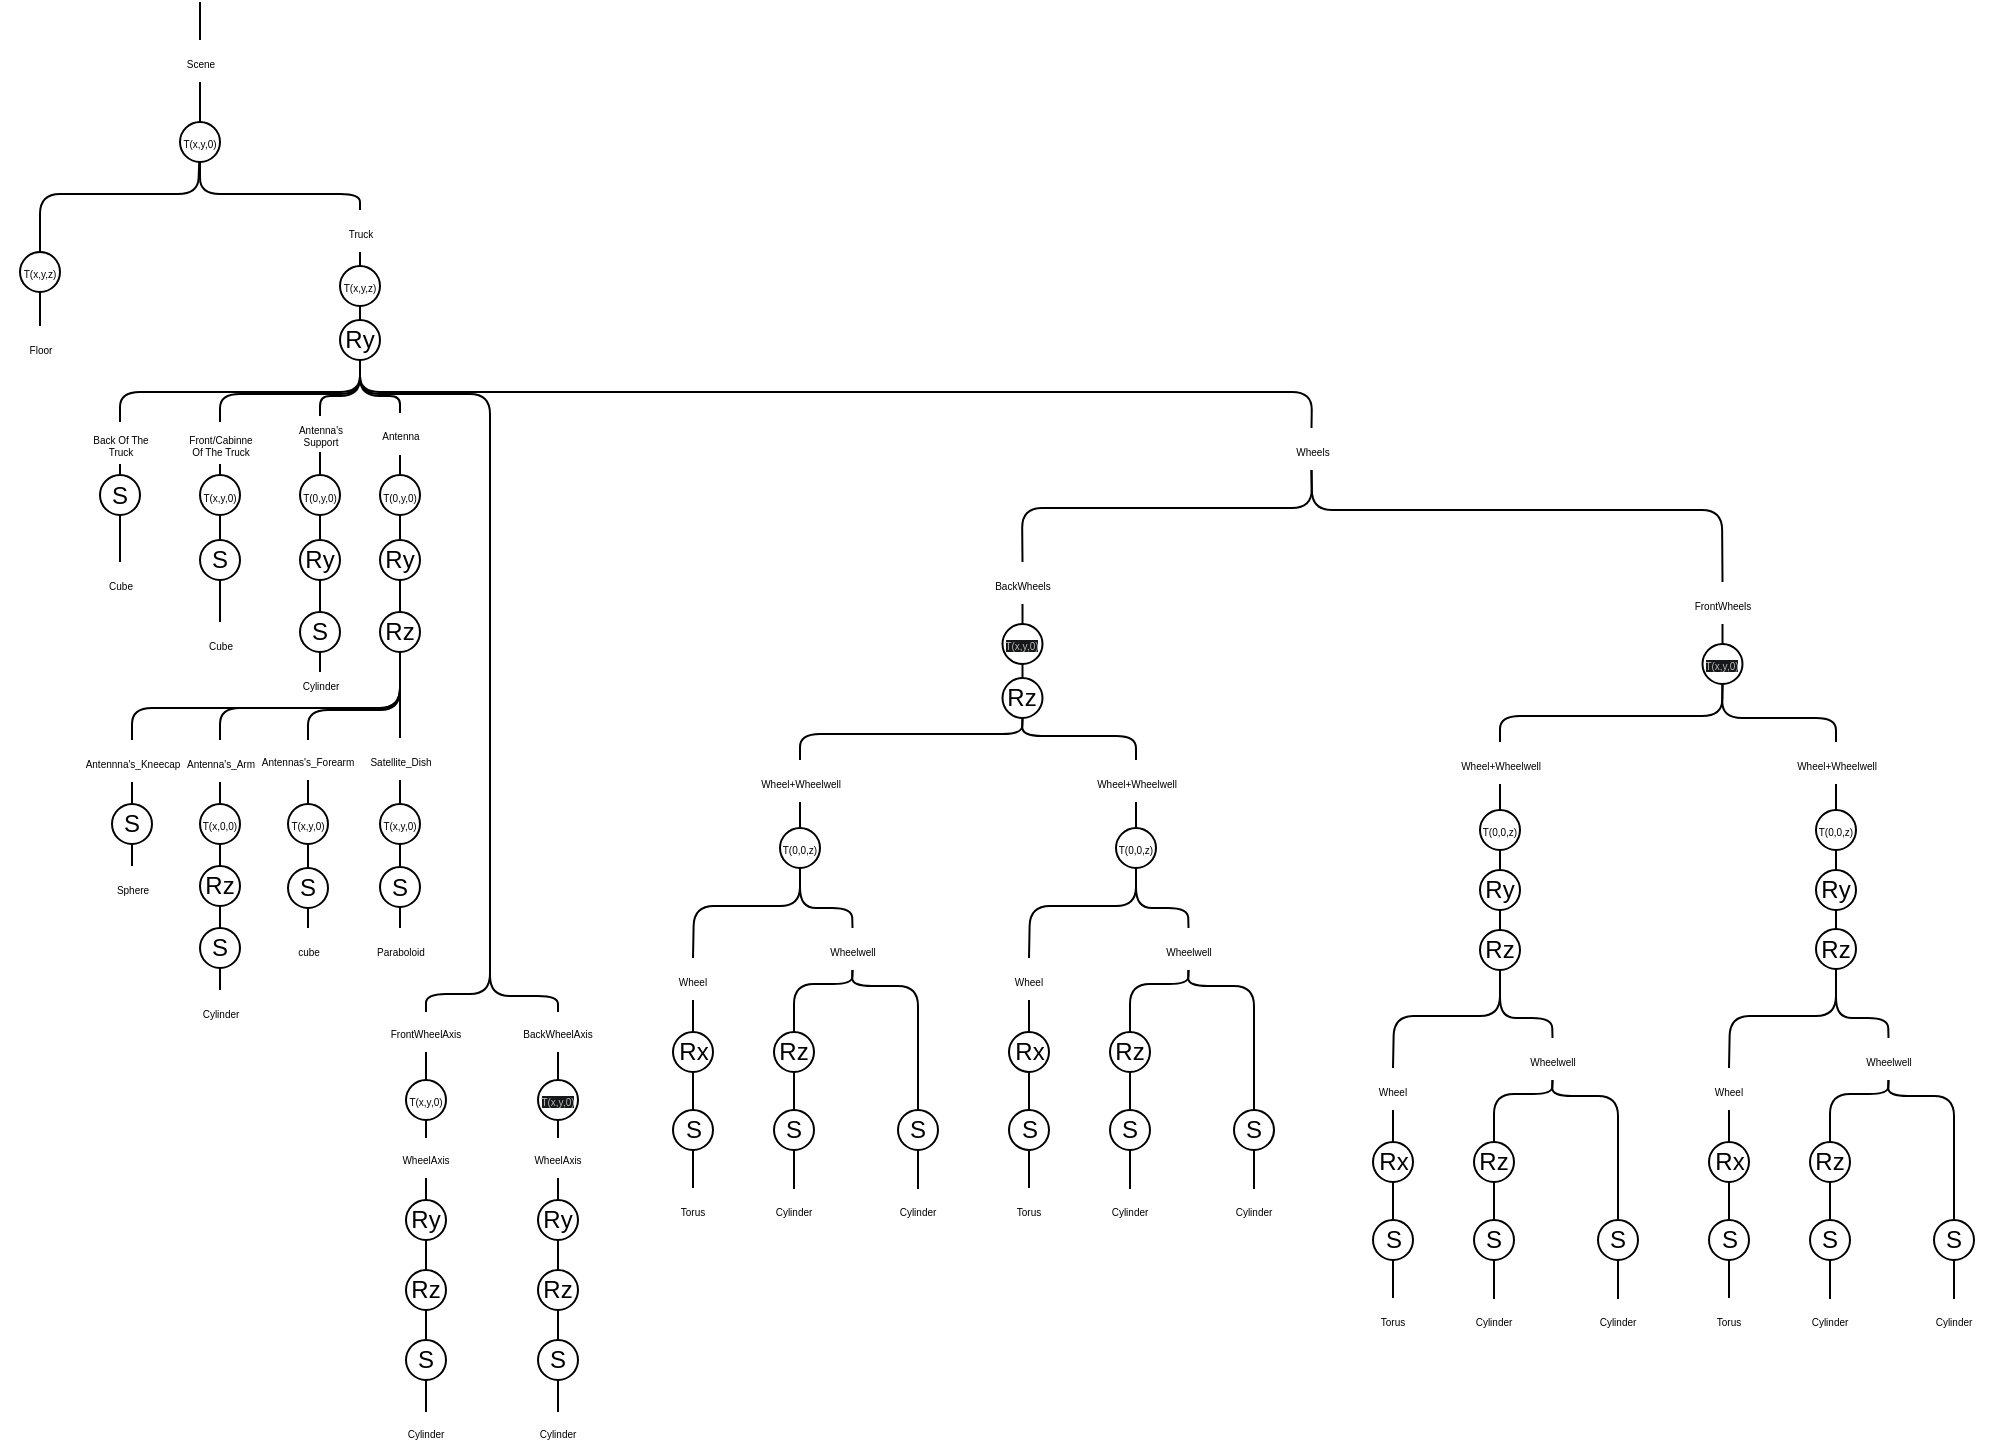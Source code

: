 <mxfile version="13.9.8" type="device"><diagram id="is3WMkN0nJQ02IMqdoGx" name="Page-1"><mxGraphModel dx="323" dy="302" grid="0" gridSize="10" guides="1" tooltips="1" connect="1" arrows="1" fold="1" page="1" pageScale="1" pageWidth="1169" pageHeight="827" background="none" math="0" shadow="0"><root><mxCell id="0"/><mxCell id="1" parent="0"/><mxCell id="NQZDgWu5OCGX7LkueIT2-3" value="" style="endArrow=none;html=1;exitX=0.5;exitY=0;exitDx=0;exitDy=0;" edge="1" parent="1" source="NQZDgWu5OCGX7LkueIT2-7" target="NQZDgWu5OCGX7LkueIT2-5"><mxGeometry width="50" height="50" relative="1" as="geometry"><mxPoint x="135" y="180" as="sourcePoint"/><mxPoint x="215" y="60" as="targetPoint"/><Array as="points"><mxPoint x="135" y="140"/><mxPoint x="214" y="140"/></Array></mxGeometry></mxCell><mxCell id="NQZDgWu5OCGX7LkueIT2-5" value="T(x,y,0)" style="ellipse;whiteSpace=wrap;html=1;aspect=fixed;fontSize=5;" vertex="1" parent="1"><mxGeometry x="205" y="104" width="20" height="20" as="geometry"/></mxCell><mxCell id="NQZDgWu5OCGX7LkueIT2-6" value="" style="endArrow=none;html=1;exitX=0.5;exitY=0;exitDx=0;exitDy=0;entryX=0.5;entryY=1;entryDx=0;entryDy=0;" edge="1" parent="1" source="NQZDgWu5OCGX7LkueIT2-5" target="NQZDgWu5OCGX7LkueIT2-250"><mxGeometry width="50" height="50" relative="1" as="geometry"><mxPoint x="465" y="330" as="sourcePoint"/><mxPoint x="215" y="30" as="targetPoint"/></mxGeometry></mxCell><mxCell id="NQZDgWu5OCGX7LkueIT2-7" value="T(x,y,z)" style="ellipse;whiteSpace=wrap;html=1;aspect=fixed;fontSize=5;" vertex="1" parent="1"><mxGeometry x="125" y="169" width="20" height="20" as="geometry"/></mxCell><mxCell id="NQZDgWu5OCGX7LkueIT2-9" value="T(x,y,z)" style="ellipse;whiteSpace=wrap;html=1;aspect=fixed;fontSize=5;" vertex="1" parent="1"><mxGeometry x="285" y="176" width="20" height="20" as="geometry"/></mxCell><mxCell id="NQZDgWu5OCGX7LkueIT2-10" value="" style="endArrow=none;html=1;exitX=0.5;exitY=0;exitDx=0;exitDy=0;entryX=0.5;entryY=1;entryDx=0;entryDy=0;" edge="1" parent="1" source="NQZDgWu5OCGX7LkueIT2-123" target="NQZDgWu5OCGX7LkueIT2-5"><mxGeometry width="50" height="50" relative="1" as="geometry"><mxPoint x="465" y="340" as="sourcePoint"/><mxPoint x="215" y="100" as="targetPoint"/><Array as="points"><mxPoint x="295" y="140"/><mxPoint x="215" y="140"/></Array></mxGeometry></mxCell><mxCell id="NQZDgWu5OCGX7LkueIT2-11" value="Ry" style="ellipse;whiteSpace=wrap;html=1;aspect=fixed;" vertex="1" parent="1"><mxGeometry x="285" y="203" width="20" height="20" as="geometry"/></mxCell><mxCell id="NQZDgWu5OCGX7LkueIT2-13" value="" style="endArrow=none;html=1;exitX=0.5;exitY=1;exitDx=0;exitDy=0;entryX=0.5;entryY=0;entryDx=0;entryDy=0;" edge="1" parent="1" source="NQZDgWu5OCGX7LkueIT2-9" target="NQZDgWu5OCGX7LkueIT2-11"><mxGeometry width="50" height="50" relative="1" as="geometry"><mxPoint x="465" y="340" as="sourcePoint"/><mxPoint x="515" y="290" as="targetPoint"/></mxGeometry></mxCell><mxCell id="NQZDgWu5OCGX7LkueIT2-17" value="T(0,y,0)" style="ellipse;whiteSpace=wrap;html=1;aspect=fixed;fontSize=5;" vertex="1" parent="1"><mxGeometry x="265" y="280.5" width="20" height="20" as="geometry"/></mxCell><mxCell id="NQZDgWu5OCGX7LkueIT2-18" value="T(0,y,0)" style="ellipse;whiteSpace=wrap;html=1;aspect=fixed;fontSize=5;" vertex="1" parent="1"><mxGeometry x="305" y="280.5" width="20" height="20" as="geometry"/></mxCell><mxCell id="NQZDgWu5OCGX7LkueIT2-19" value="S" style="ellipse;whiteSpace=wrap;html=1;aspect=fixed;" vertex="1" parent="1"><mxGeometry x="165" y="280.5" width="20" height="20" as="geometry"/></mxCell><mxCell id="NQZDgWu5OCGX7LkueIT2-20" value="Rz" style="ellipse;whiteSpace=wrap;html=1;aspect=fixed;" vertex="1" parent="1"><mxGeometry x="616.25" y="382" width="20" height="20" as="geometry"/></mxCell><mxCell id="NQZDgWu5OCGX7LkueIT2-21" value="T(x,y,0)" style="ellipse;whiteSpace=wrap;html=1;aspect=fixed;fontSize=5;" vertex="1" parent="1"><mxGeometry x="318" y="583" width="20" height="20" as="geometry"/></mxCell><mxCell id="NQZDgWu5OCGX7LkueIT2-22" value="T(x,y,0)" style="ellipse;whiteSpace=wrap;html=1;aspect=fixed;fontSize=5;" vertex="1" parent="1"><mxGeometry x="215" y="280.5" width="20" height="20" as="geometry"/></mxCell><mxCell id="NQZDgWu5OCGX7LkueIT2-25" value="" style="endArrow=none;html=1;exitX=0.5;exitY=1;exitDx=0;exitDy=0;entryX=0.5;entryY=0;entryDx=0;entryDy=0;" edge="1" parent="1" source="NQZDgWu5OCGX7LkueIT2-11" target="NQZDgWu5OCGX7LkueIT2-121"><mxGeometry width="50" height="50" relative="1" as="geometry"><mxPoint x="463" y="343" as="sourcePoint"/><mxPoint x="513" y="293" as="targetPoint"/><Array as="points"><mxPoint x="295" y="239"/><mxPoint x="175" y="239"/></Array></mxGeometry></mxCell><mxCell id="NQZDgWu5OCGX7LkueIT2-26" value="" style="endArrow=none;html=1;exitX=0.5;exitY=0;exitDx=0;exitDy=0;entryX=0.5;entryY=1;entryDx=0;entryDy=0;" edge="1" parent="1" source="NQZDgWu5OCGX7LkueIT2-119" target="NQZDgWu5OCGX7LkueIT2-11"><mxGeometry width="50" height="50" relative="1" as="geometry"><mxPoint x="463" y="343" as="sourcePoint"/><mxPoint x="513" y="293" as="targetPoint"/><Array as="points"><mxPoint x="225" y="240"/><mxPoint x="295" y="240"/></Array></mxGeometry></mxCell><mxCell id="NQZDgWu5OCGX7LkueIT2-27" value="" style="endArrow=none;html=1;exitX=0.5;exitY=1;exitDx=0;exitDy=0;entryX=0.5;entryY=0;entryDx=0;entryDy=0;" edge="1" parent="1" source="NQZDgWu5OCGX7LkueIT2-11" target="NQZDgWu5OCGX7LkueIT2-116"><mxGeometry width="50" height="50" relative="1" as="geometry"><mxPoint x="463" y="343" as="sourcePoint"/><mxPoint x="513" y="293" as="targetPoint"/><Array as="points"><mxPoint x="295" y="241"/><mxPoint x="275" y="241"/></Array></mxGeometry></mxCell><mxCell id="NQZDgWu5OCGX7LkueIT2-28" value="" style="endArrow=none;html=1;exitX=0.5;exitY=1;exitDx=0;exitDy=0;entryX=0.5;entryY=0;entryDx=0;entryDy=0;" edge="1" parent="1" source="NQZDgWu5OCGX7LkueIT2-11" target="NQZDgWu5OCGX7LkueIT2-113"><mxGeometry width="50" height="50" relative="1" as="geometry"><mxPoint x="463" y="343" as="sourcePoint"/><mxPoint x="315" y="250" as="targetPoint"/><Array as="points"><mxPoint x="295" y="241"/><mxPoint x="315" y="241"/></Array></mxGeometry></mxCell><mxCell id="NQZDgWu5OCGX7LkueIT2-29" value="" style="endArrow=none;html=1;exitX=0.5;exitY=1;exitDx=0;exitDy=0;entryX=0.5;entryY=0;entryDx=0;entryDy=0;" edge="1" parent="1" source="NQZDgWu5OCGX7LkueIT2-11" target="NQZDgWu5OCGX7LkueIT2-109"><mxGeometry width="50" height="50" relative="1" as="geometry"><mxPoint x="463" y="343" as="sourcePoint"/><mxPoint x="328" y="549" as="targetPoint"/><Array as="points"><mxPoint x="295" y="240"/><mxPoint x="360" y="240"/><mxPoint x="360" y="540"/><mxPoint x="328" y="540"/></Array></mxGeometry></mxCell><mxCell id="NQZDgWu5OCGX7LkueIT2-30" value="" style="endArrow=none;html=1;exitX=0.5;exitY=0;exitDx=0;exitDy=0;entryX=0.5;entryY=1;entryDx=0;entryDy=0;" edge="1" parent="1" source="NQZDgWu5OCGX7LkueIT2-125" target="NQZDgWu5OCGX7LkueIT2-11"><mxGeometry width="50" height="50" relative="1" as="geometry"><mxPoint x="463" y="343" as="sourcePoint"/><mxPoint x="294" y="240" as="targetPoint"/><Array as="points"><mxPoint x="771" y="239"/><mxPoint x="295" y="239"/></Array></mxGeometry></mxCell><mxCell id="NQZDgWu5OCGX7LkueIT2-31" value="S" style="ellipse;whiteSpace=wrap;html=1;aspect=fixed;" vertex="1" parent="1"><mxGeometry x="215" y="313" width="20" height="20" as="geometry"/></mxCell><mxCell id="NQZDgWu5OCGX7LkueIT2-32" value="" style="endArrow=none;html=1;exitX=0.5;exitY=1;exitDx=0;exitDy=0;entryX=0.5;entryY=0;entryDx=0;entryDy=0;" edge="1" parent="1" source="NQZDgWu5OCGX7LkueIT2-22" target="NQZDgWu5OCGX7LkueIT2-31"><mxGeometry width="50" height="50" relative="1" as="geometry"><mxPoint x="348" y="392" as="sourcePoint"/><mxPoint x="398" y="342" as="targetPoint"/></mxGeometry></mxCell><mxCell id="NQZDgWu5OCGX7LkueIT2-33" value="" style="endArrow=none;html=1;exitX=0.5;exitY=1;exitDx=0;exitDy=0;entryX=0.5;entryY=0;entryDx=0;entryDy=0;" edge="1" parent="1" source="NQZDgWu5OCGX7LkueIT2-7" target="NQZDgWu5OCGX7LkueIT2-74"><mxGeometry width="50" height="50" relative="1" as="geometry"><mxPoint x="348" y="392" as="sourcePoint"/><mxPoint x="135" y="213" as="targetPoint"/></mxGeometry></mxCell><mxCell id="NQZDgWu5OCGX7LkueIT2-34" value="" style="endArrow=none;html=1;exitX=0.5;exitY=1;exitDx=0;exitDy=0;entryX=0.5;entryY=0;entryDx=0;entryDy=0;" edge="1" parent="1" source="NQZDgWu5OCGX7LkueIT2-31" target="NQZDgWu5OCGX7LkueIT2-76"><mxGeometry width="50" height="50" relative="1" as="geometry"><mxPoint x="348" y="392" as="sourcePoint"/><mxPoint x="225" y="332" as="targetPoint"/></mxGeometry></mxCell><mxCell id="NQZDgWu5OCGX7LkueIT2-35" value="" style="endArrow=none;html=1;exitX=0.5;exitY=1;exitDx=0;exitDy=0;entryX=0.5;entryY=0;entryDx=0;entryDy=0;" edge="1" parent="1" source="NQZDgWu5OCGX7LkueIT2-19" target="NQZDgWu5OCGX7LkueIT2-77"><mxGeometry width="50" height="50" relative="1" as="geometry"><mxPoint x="348" y="392" as="sourcePoint"/><mxPoint x="175" y="300" as="targetPoint"/></mxGeometry></mxCell><mxCell id="NQZDgWu5OCGX7LkueIT2-36" value="S" style="ellipse;whiteSpace=wrap;html=1;aspect=fixed;" vertex="1" parent="1"><mxGeometry x="265" y="349" width="20" height="20" as="geometry"/></mxCell><mxCell id="NQZDgWu5OCGX7LkueIT2-37" value="Ry" style="ellipse;whiteSpace=wrap;html=1;aspect=fixed;" vertex="1" parent="1"><mxGeometry x="265" y="313" width="20" height="20" as="geometry"/></mxCell><mxCell id="NQZDgWu5OCGX7LkueIT2-38" value="" style="endArrow=none;html=1;entryX=0.5;entryY=1;entryDx=0;entryDy=0;exitX=0.5;exitY=0;exitDx=0;exitDy=0;" edge="1" parent="1" source="NQZDgWu5OCGX7LkueIT2-75" target="NQZDgWu5OCGX7LkueIT2-36"><mxGeometry width="50" height="50" relative="1" as="geometry"><mxPoint x="275" y="364" as="sourcePoint"/><mxPoint x="398" y="342" as="targetPoint"/></mxGeometry></mxCell><mxCell id="NQZDgWu5OCGX7LkueIT2-39" value="" style="endArrow=none;html=1;exitX=0.5;exitY=1;exitDx=0;exitDy=0;entryX=0.5;entryY=0;entryDx=0;entryDy=0;" edge="1" parent="1" source="NQZDgWu5OCGX7LkueIT2-37" target="NQZDgWu5OCGX7LkueIT2-36"><mxGeometry width="50" height="50" relative="1" as="geometry"><mxPoint x="348" y="392" as="sourcePoint"/><mxPoint x="398" y="342" as="targetPoint"/></mxGeometry></mxCell><mxCell id="NQZDgWu5OCGX7LkueIT2-40" value="" style="endArrow=none;html=1;exitX=0.5;exitY=1;exitDx=0;exitDy=0;entryX=0.5;entryY=0;entryDx=0;entryDy=0;" edge="1" parent="1" source="NQZDgWu5OCGX7LkueIT2-17" target="NQZDgWu5OCGX7LkueIT2-37"><mxGeometry width="50" height="50" relative="1" as="geometry"><mxPoint x="348" y="392" as="sourcePoint"/><mxPoint x="398" y="342" as="targetPoint"/></mxGeometry></mxCell><mxCell id="NQZDgWu5OCGX7LkueIT2-41" value="Ry" style="ellipse;whiteSpace=wrap;html=1;aspect=fixed;" vertex="1" parent="1"><mxGeometry x="305" y="313" width="20" height="20" as="geometry"/></mxCell><mxCell id="NQZDgWu5OCGX7LkueIT2-42" value="Rz" style="ellipse;whiteSpace=wrap;html=1;aspect=fixed;" vertex="1" parent="1"><mxGeometry x="305" y="349" width="20" height="20" as="geometry"/></mxCell><mxCell id="NQZDgWu5OCGX7LkueIT2-43" value="" style="endArrow=none;html=1;exitX=0.5;exitY=1;exitDx=0;exitDy=0;entryX=0.5;entryY=0;entryDx=0;entryDy=0;" edge="1" parent="1" source="NQZDgWu5OCGX7LkueIT2-18" target="NQZDgWu5OCGX7LkueIT2-41"><mxGeometry width="50" height="50" relative="1" as="geometry"><mxPoint x="348" y="392" as="sourcePoint"/><mxPoint x="398" y="342" as="targetPoint"/></mxGeometry></mxCell><mxCell id="NQZDgWu5OCGX7LkueIT2-44" value="" style="endArrow=none;html=1;exitX=0.5;exitY=1;exitDx=0;exitDy=0;entryX=0.5;entryY=0;entryDx=0;entryDy=0;" edge="1" parent="1" source="NQZDgWu5OCGX7LkueIT2-41" target="NQZDgWu5OCGX7LkueIT2-42"><mxGeometry width="50" height="50" relative="1" as="geometry"><mxPoint x="348" y="392" as="sourcePoint"/><mxPoint x="398" y="342" as="targetPoint"/></mxGeometry></mxCell><mxCell id="NQZDgWu5OCGX7LkueIT2-45" value="" style="endArrow=none;html=1;entryX=0.5;entryY=1;entryDx=0;entryDy=0;exitX=0.5;exitY=0;exitDx=0;exitDy=0;" edge="1" parent="1" source="NQZDgWu5OCGX7LkueIT2-72" target="NQZDgWu5OCGX7LkueIT2-42"><mxGeometry width="50" height="50" relative="1" as="geometry"><mxPoint x="238" y="405" as="sourcePoint"/><mxPoint x="398" y="342" as="targetPoint"/><Array as="points"><mxPoint x="225" y="397"/><mxPoint x="315" y="397"/></Array></mxGeometry></mxCell><mxCell id="NQZDgWu5OCGX7LkueIT2-46" value="" style="endArrow=none;html=1;entryX=0.5;entryY=1;entryDx=0;entryDy=0;exitX=0.5;exitY=0;exitDx=0;exitDy=0;" edge="1" parent="1" source="NQZDgWu5OCGX7LkueIT2-73" target="NQZDgWu5OCGX7LkueIT2-42"><mxGeometry width="50" height="50" relative="1" as="geometry"><mxPoint x="173" y="410" as="sourcePoint"/><mxPoint x="398" y="342" as="targetPoint"/><Array as="points"><mxPoint x="181" y="397"/><mxPoint x="315" y="397"/></Array></mxGeometry></mxCell><mxCell id="NQZDgWu5OCGX7LkueIT2-48" value="" style="endArrow=none;html=1;exitX=0.5;exitY=1;exitDx=0;exitDy=0;entryX=0.5;entryY=0;entryDx=0;entryDy=0;" edge="1" parent="1" source="NQZDgWu5OCGX7LkueIT2-42" target="NQZDgWu5OCGX7LkueIT2-78"><mxGeometry width="50" height="50" relative="1" as="geometry"><mxPoint x="348" y="392" as="sourcePoint"/><mxPoint x="280" y="413" as="targetPoint"/><Array as="points"><mxPoint x="315" y="398"/><mxPoint x="269" y="398"/></Array></mxGeometry></mxCell><mxCell id="NQZDgWu5OCGX7LkueIT2-49" value="&#10;&#10;&lt;span style=&quot;color: rgb(186, 184, 182); font-family: helvetica; font-size: 5px; font-style: normal; font-weight: 400; letter-spacing: normal; text-align: center; text-indent: 0px; text-transform: none; word-spacing: 0px; background-color: rgb(22, 24, 25); display: inline; float: none;&quot;&gt;T(x,y,0)&lt;/span&gt;&#10;&#10;" style="ellipse;whiteSpace=wrap;html=1;aspect=fixed;fontSize=5;" vertex="1" parent="1"><mxGeometry x="384" y="583" width="20" height="20" as="geometry"/></mxCell><mxCell id="NQZDgWu5OCGX7LkueIT2-50" value="S" style="ellipse;whiteSpace=wrap;html=1;aspect=fixed;" vertex="1" parent="1"><mxGeometry x="171" y="445" width="20" height="20" as="geometry"/></mxCell><mxCell id="NQZDgWu5OCGX7LkueIT2-51" value="S" style="ellipse;whiteSpace=wrap;html=1;aspect=fixed;" vertex="1" parent="1"><mxGeometry x="215" y="507" width="20" height="20" as="geometry"/></mxCell><mxCell id="NQZDgWu5OCGX7LkueIT2-52" value="S" style="ellipse;whiteSpace=wrap;html=1;aspect=fixed;" vertex="1" parent="1"><mxGeometry x="259" y="477" width="20" height="20" as="geometry"/></mxCell><mxCell id="NQZDgWu5OCGX7LkueIT2-54" value="Rz" style="ellipse;whiteSpace=wrap;html=1;aspect=fixed;" vertex="1" parent="1"><mxGeometry x="384" y="678" width="20" height="20" as="geometry"/></mxCell><mxCell id="NQZDgWu5OCGX7LkueIT2-55" value="Ry" style="ellipse;whiteSpace=wrap;html=1;aspect=fixed;" vertex="1" parent="1"><mxGeometry x="384" y="643" width="20" height="20" as="geometry"/></mxCell><mxCell id="NQZDgWu5OCGX7LkueIT2-53" value="S" style="ellipse;whiteSpace=wrap;html=1;aspect=fixed;" vertex="1" parent="1"><mxGeometry x="305" y="476.5" width="20" height="20" as="geometry"/></mxCell><mxCell id="NQZDgWu5OCGX7LkueIT2-56" value="" style="endArrow=none;html=1;exitX=0.5;exitY=1;exitDx=0;exitDy=0;entryX=0.5;entryY=0;entryDx=0;entryDy=0;" edge="1" parent="1" source="NQZDgWu5OCGX7LkueIT2-42" target="NQZDgWu5OCGX7LkueIT2-70"><mxGeometry width="50" height="50" relative="1" as="geometry"><mxPoint x="315.0" y="349" as="sourcePoint"/><mxPoint x="335" y="391" as="targetPoint"/></mxGeometry></mxCell><mxCell id="NQZDgWu5OCGX7LkueIT2-57" value="" style="endArrow=none;html=1;exitX=0.5;exitY=1;exitDx=0;exitDy=0;entryX=0.5;entryY=0;entryDx=0;entryDy=0;" edge="1" parent="1" source="NQZDgWu5OCGX7LkueIT2-73" target="NQZDgWu5OCGX7LkueIT2-50"><mxGeometry width="50" height="50" relative="1" as="geometry"><mxPoint x="181" y="480" as="sourcePoint"/><mxPoint x="181" y="504" as="targetPoint"/></mxGeometry></mxCell><mxCell id="NQZDgWu5OCGX7LkueIT2-58" value="T(x,0,0)" style="ellipse;whiteSpace=wrap;html=1;aspect=fixed;fontSize=5;" vertex="1" parent="1"><mxGeometry x="215" y="445" width="20" height="20" as="geometry"/></mxCell><mxCell id="NQZDgWu5OCGX7LkueIT2-59" value="Rz" style="ellipse;whiteSpace=wrap;html=1;aspect=fixed;" vertex="1" parent="1"><mxGeometry x="215" y="476" width="20" height="20" as="geometry"/></mxCell><mxCell id="NQZDgWu5OCGX7LkueIT2-60" value="" style="endArrow=none;html=1;exitX=0.5;exitY=1;exitDx=0;exitDy=0;entryX=0.5;entryY=0;entryDx=0;entryDy=0;" edge="1" parent="1" source="NQZDgWu5OCGX7LkueIT2-59" target="NQZDgWu5OCGX7LkueIT2-51"><mxGeometry width="50" height="50" relative="1" as="geometry"><mxPoint x="231" y="458" as="sourcePoint"/><mxPoint x="207" y="501" as="targetPoint"/></mxGeometry></mxCell><mxCell id="NQZDgWu5OCGX7LkueIT2-61" value="" style="endArrow=none;html=1;entryX=0.5;entryY=0;entryDx=0;entryDy=0;exitX=0.5;exitY=1;exitDx=0;exitDy=0;" edge="1" parent="1" source="NQZDgWu5OCGX7LkueIT2-58" target="NQZDgWu5OCGX7LkueIT2-59"><mxGeometry width="50" height="50" relative="1" as="geometry"><mxPoint x="231" y="458" as="sourcePoint"/><mxPoint x="281" y="408" as="targetPoint"/></mxGeometry></mxCell><mxCell id="NQZDgWu5OCGX7LkueIT2-62" value="" style="endArrow=none;html=1;entryX=0.5;entryY=0;entryDx=0;entryDy=0;exitX=0.5;exitY=1;exitDx=0;exitDy=0;" edge="1" parent="1" source="NQZDgWu5OCGX7LkueIT2-72" target="NQZDgWu5OCGX7LkueIT2-58"><mxGeometry width="50" height="50" relative="1" as="geometry"><mxPoint x="239" y="439" as="sourcePoint"/><mxPoint x="281" y="408" as="targetPoint"/></mxGeometry></mxCell><mxCell id="NQZDgWu5OCGX7LkueIT2-63" value="T(x,y,0)" style="ellipse;whiteSpace=wrap;html=1;aspect=fixed;fontSize=5;" vertex="1" parent="1"><mxGeometry x="259" y="445" width="20" height="20" as="geometry"/></mxCell><mxCell id="NQZDgWu5OCGX7LkueIT2-64" value="" style="endArrow=none;html=1;exitX=0.5;exitY=0;exitDx=0;exitDy=0;entryX=0.5;entryY=1;entryDx=0;entryDy=0;" edge="1" parent="1" source="NQZDgWu5OCGX7LkueIT2-63" target="NQZDgWu5OCGX7LkueIT2-78"><mxGeometry width="50" height="50" relative="1" as="geometry"><mxPoint x="231" y="458" as="sourcePoint"/><mxPoint x="280" y="445" as="targetPoint"/></mxGeometry></mxCell><mxCell id="NQZDgWu5OCGX7LkueIT2-65" value="" style="endArrow=none;html=1;exitX=0.5;exitY=1;exitDx=0;exitDy=0;entryX=0.5;entryY=0;entryDx=0;entryDy=0;" edge="1" parent="1" source="NQZDgWu5OCGX7LkueIT2-63" target="NQZDgWu5OCGX7LkueIT2-52"><mxGeometry width="50" height="50" relative="1" as="geometry"><mxPoint x="231" y="458" as="sourcePoint"/><mxPoint x="269" y="479" as="targetPoint"/></mxGeometry></mxCell><mxCell id="NQZDgWu5OCGX7LkueIT2-66" value="T(x,y,0)" style="ellipse;whiteSpace=wrap;html=1;aspect=fixed;fontSize=5;" vertex="1" parent="1"><mxGeometry x="305" y="445" width="20" height="20" as="geometry"/></mxCell><mxCell id="NQZDgWu5OCGX7LkueIT2-67" value="" style="endArrow=none;html=1;entryX=0.5;entryY=1;entryDx=0;entryDy=0;exitX=0.5;exitY=0;exitDx=0;exitDy=0;" edge="1" parent="1" source="NQZDgWu5OCGX7LkueIT2-66" target="NQZDgWu5OCGX7LkueIT2-70"><mxGeometry width="50" height="50" relative="1" as="geometry"><mxPoint x="231" y="458" as="sourcePoint"/><mxPoint x="281" y="408" as="targetPoint"/></mxGeometry></mxCell><mxCell id="NQZDgWu5OCGX7LkueIT2-68" value="" style="endArrow=none;html=1;exitX=0.5;exitY=1;exitDx=0;exitDy=0;entryX=0.5;entryY=0;entryDx=0;entryDy=0;" edge="1" parent="1" source="NQZDgWu5OCGX7LkueIT2-66" target="NQZDgWu5OCGX7LkueIT2-53"><mxGeometry width="50" height="50" relative="1" as="geometry"><mxPoint x="231" y="458" as="sourcePoint"/><mxPoint x="314.857" y="479" as="targetPoint"/></mxGeometry></mxCell><mxCell id="NQZDgWu5OCGX7LkueIT2-70" value="Satellite_Dish" style="text;html=1;strokeColor=none;fillColor=none;align=center;verticalAlign=middle;whiteSpace=wrap;rounded=0;rotation=0;fontSize=5;" vertex="1" parent="1"><mxGeometry x="295.75" y="412.0" width="38.5" height="21" as="geometry"/></mxCell><mxCell id="NQZDgWu5OCGX7LkueIT2-72" value="Antenna's_Arm" style="text;html=1;strokeColor=none;fillColor=none;align=center;verticalAlign=middle;whiteSpace=wrap;rounded=0;rotation=0;fontSize=5;" vertex="1" parent="1"><mxGeometry x="205.75" y="413.0" width="38.5" height="21" as="geometry"/></mxCell><mxCell id="NQZDgWu5OCGX7LkueIT2-73" value="Antennna's_Kneecap" style="text;html=1;strokeColor=none;fillColor=none;align=center;verticalAlign=middle;whiteSpace=wrap;rounded=0;rotation=0;fontSize=5;" vertex="1" parent="1"><mxGeometry x="161.75" y="413.0" width="38.5" height="21" as="geometry"/></mxCell><mxCell id="NQZDgWu5OCGX7LkueIT2-74" value="Floor" style="text;html=1;strokeColor=none;fillColor=none;align=center;verticalAlign=middle;whiteSpace=wrap;rounded=0;rotation=0;fontSize=5;" vertex="1" parent="1"><mxGeometry x="115.75" y="206.0" width="38.5" height="21" as="geometry"/></mxCell><mxCell id="NQZDgWu5OCGX7LkueIT2-75" value="Cylinder" style="text;html=1;strokeColor=none;fillColor=none;align=center;verticalAlign=middle;whiteSpace=wrap;rounded=0;rotation=0;fontSize=5;" vertex="1" parent="1"><mxGeometry x="255.75" y="379" width="38.5" height="12" as="geometry"/></mxCell><mxCell id="NQZDgWu5OCGX7LkueIT2-76" value="Cube" style="text;html=1;strokeColor=none;fillColor=none;align=center;verticalAlign=middle;whiteSpace=wrap;rounded=0;rotation=0;fontSize=5;" vertex="1" parent="1"><mxGeometry x="205.75" y="354.0" width="38.5" height="21" as="geometry"/></mxCell><mxCell id="NQZDgWu5OCGX7LkueIT2-77" value="Cube" style="text;html=1;strokeColor=none;fillColor=none;align=center;verticalAlign=middle;whiteSpace=wrap;rounded=0;rotation=0;fontSize=5;" vertex="1" parent="1"><mxGeometry x="155.75" y="324.0" width="38.5" height="21" as="geometry"/></mxCell><mxCell id="NQZDgWu5OCGX7LkueIT2-78" value="Antennas's_Forearm" style="text;html=1;strokeColor=none;fillColor=none;align=center;verticalAlign=middle;whiteSpace=wrap;rounded=0;fontSize=5;" vertex="1" parent="1"><mxGeometry x="249" y="413" width="40" height="20" as="geometry"/></mxCell><mxCell id="NQZDgWu5OCGX7LkueIT2-79" value="" style="endArrow=none;html=1;fontSize=5;exitX=0.5;exitY=0;exitDx=0;exitDy=0;" edge="1" parent="1" source="NQZDgWu5OCGX7LkueIT2-95"><mxGeometry width="50" height="50" relative="1" as="geometry"><mxPoint x="358" y="554" as="sourcePoint"/><mxPoint x="360" y="420" as="targetPoint"/><Array as="points"><mxPoint x="394" y="541"/><mxPoint x="360" y="541"/></Array></mxGeometry></mxCell><mxCell id="NQZDgWu5OCGX7LkueIT2-80" value="Ry" style="ellipse;whiteSpace=wrap;html=1;aspect=fixed;" vertex="1" parent="1"><mxGeometry x="318" y="643" width="20" height="20" as="geometry"/></mxCell><mxCell id="NQZDgWu5OCGX7LkueIT2-81" value="Rz" style="ellipse;whiteSpace=wrap;html=1;aspect=fixed;" vertex="1" parent="1"><mxGeometry x="318" y="678" width="20" height="20" as="geometry"/></mxCell><mxCell id="NQZDgWu5OCGX7LkueIT2-82" value="S" style="ellipse;whiteSpace=wrap;html=1;aspect=fixed;" vertex="1" parent="1"><mxGeometry x="384" y="713" width="20" height="20" as="geometry"/></mxCell><mxCell id="NQZDgWu5OCGX7LkueIT2-83" value="S" style="ellipse;whiteSpace=wrap;html=1;aspect=fixed;" vertex="1" parent="1"><mxGeometry x="318" y="713" width="20" height="20" as="geometry"/></mxCell><mxCell id="NQZDgWu5OCGX7LkueIT2-84" value="" style="endArrow=none;html=1;fontSize=5;entryX=0.5;entryY=1;entryDx=0;entryDy=0;exitX=0.5;exitY=0;exitDx=0;exitDy=0;" edge="1" parent="1" source="NQZDgWu5OCGX7LkueIT2-99" target="NQZDgWu5OCGX7LkueIT2-82"><mxGeometry width="50" height="50" relative="1" as="geometry"><mxPoint x="394" y="676" as="sourcePoint"/><mxPoint x="375" y="566" as="targetPoint"/></mxGeometry></mxCell><mxCell id="NQZDgWu5OCGX7LkueIT2-85" value="" style="endArrow=none;html=1;fontSize=5;entryX=0.5;entryY=1;entryDx=0;entryDy=0;exitX=0.5;exitY=0;exitDx=0;exitDy=0;" edge="1" parent="1" source="NQZDgWu5OCGX7LkueIT2-82" target="NQZDgWu5OCGX7LkueIT2-54"><mxGeometry width="50" height="50" relative="1" as="geometry"><mxPoint x="325" y="616" as="sourcePoint"/><mxPoint x="375" y="566" as="targetPoint"/></mxGeometry></mxCell><mxCell id="NQZDgWu5OCGX7LkueIT2-86" value="" style="endArrow=none;html=1;fontSize=5;exitX=0.5;exitY=1;exitDx=0;exitDy=0;entryX=0.5;entryY=0;entryDx=0;entryDy=0;" edge="1" parent="1" source="NQZDgWu5OCGX7LkueIT2-55" target="NQZDgWu5OCGX7LkueIT2-54"><mxGeometry width="50" height="50" relative="1" as="geometry"><mxPoint x="325" y="616" as="sourcePoint"/><mxPoint x="375" y="566" as="targetPoint"/></mxGeometry></mxCell><mxCell id="NQZDgWu5OCGX7LkueIT2-87" value="" style="endArrow=none;html=1;fontSize=5;exitX=0.5;exitY=0;exitDx=0;exitDy=0;entryX=0.5;entryY=1;entryDx=0;entryDy=0;" edge="1" parent="1" source="NQZDgWu5OCGX7LkueIT2-49" target="NQZDgWu5OCGX7LkueIT2-95"><mxGeometry width="50" height="50" relative="1" as="geometry"><mxPoint x="325" y="616" as="sourcePoint"/><mxPoint x="394" y="574" as="targetPoint"/></mxGeometry></mxCell><mxCell id="NQZDgWu5OCGX7LkueIT2-88" value="" style="endArrow=none;html=1;fontSize=5;exitX=0.5;exitY=1;exitDx=0;exitDy=0;entryX=0.5;entryY=0;entryDx=0;entryDy=0;" edge="1" parent="1" source="NQZDgWu5OCGX7LkueIT2-83" target="NQZDgWu5OCGX7LkueIT2-98"><mxGeometry width="50" height="50" relative="1" as="geometry"><mxPoint x="325" y="616" as="sourcePoint"/><mxPoint x="328" y="676" as="targetPoint"/></mxGeometry></mxCell><mxCell id="NQZDgWu5OCGX7LkueIT2-89" value="" style="endArrow=none;html=1;fontSize=5;exitX=0.5;exitY=0;exitDx=0;exitDy=0;entryX=0.5;entryY=1;entryDx=0;entryDy=0;" edge="1" parent="1" source="NQZDgWu5OCGX7LkueIT2-83" target="NQZDgWu5OCGX7LkueIT2-81"><mxGeometry width="50" height="50" relative="1" as="geometry"><mxPoint x="325" y="616" as="sourcePoint"/><mxPoint x="375" y="566" as="targetPoint"/></mxGeometry></mxCell><mxCell id="NQZDgWu5OCGX7LkueIT2-90" value="" style="endArrow=none;html=1;fontSize=5;entryX=0.5;entryY=1;entryDx=0;entryDy=0;exitX=0.5;exitY=0;exitDx=0;exitDy=0;" edge="1" parent="1" source="NQZDgWu5OCGX7LkueIT2-81" target="NQZDgWu5OCGX7LkueIT2-80"><mxGeometry width="50" height="50" relative="1" as="geometry"><mxPoint x="361" y="589" as="sourcePoint"/><mxPoint x="375" y="566" as="targetPoint"/></mxGeometry></mxCell><mxCell id="NQZDgWu5OCGX7LkueIT2-91" value="" style="endArrow=none;html=1;fontSize=5;exitX=0.5;exitY=1;exitDx=0;exitDy=0;entryX=0.5;entryY=0;entryDx=0;entryDy=0;" edge="1" parent="1" source="NQZDgWu5OCGX7LkueIT2-92" target="NQZDgWu5OCGX7LkueIT2-80"><mxGeometry width="50" height="50" relative="1" as="geometry"><mxPoint x="325" y="616" as="sourcePoint"/><mxPoint x="375" y="566" as="targetPoint"/></mxGeometry></mxCell><mxCell id="NQZDgWu5OCGX7LkueIT2-92" value="WheelAxis" style="text;html=1;strokeColor=none;fillColor=none;align=center;verticalAlign=middle;whiteSpace=wrap;rounded=0;fontSize=5;" vertex="1" parent="1"><mxGeometry x="308" y="612" width="40" height="20" as="geometry"/></mxCell><mxCell id="NQZDgWu5OCGX7LkueIT2-93" value="" style="endArrow=none;html=1;fontSize=5;entryX=0.5;entryY=1;entryDx=0;entryDy=0;exitX=0.5;exitY=0;exitDx=0;exitDy=0;" edge="1" parent="1" source="NQZDgWu5OCGX7LkueIT2-92" target="NQZDgWu5OCGX7LkueIT2-21"><mxGeometry width="50" height="50" relative="1" as="geometry"><mxPoint x="291" y="596" as="sourcePoint"/><mxPoint x="341" y="546" as="targetPoint"/></mxGeometry></mxCell><mxCell id="NQZDgWu5OCGX7LkueIT2-95" value="BackWheelAxis" style="text;html=1;strokeColor=none;fillColor=none;align=center;verticalAlign=middle;whiteSpace=wrap;rounded=0;fontSize=5;" vertex="1" parent="1"><mxGeometry x="374" y="549" width="40" height="20" as="geometry"/></mxCell><mxCell id="NQZDgWu5OCGX7LkueIT2-97" value="" style="endArrow=none;html=1;fontSize=5;entryX=0.5;entryY=1;entryDx=0;entryDy=0;exitX=0.5;exitY=0;exitDx=0;exitDy=0;" edge="1" parent="1" source="NQZDgWu5OCGX7LkueIT2-111" target="NQZDgWu5OCGX7LkueIT2-49"><mxGeometry width="50" height="50" relative="1" as="geometry"><mxPoint x="429" y="539" as="sourcePoint"/><mxPoint x="341" y="546" as="targetPoint"/></mxGeometry></mxCell><mxCell id="NQZDgWu5OCGX7LkueIT2-98" value="Cylinder" style="text;html=1;strokeColor=none;fillColor=none;align=center;verticalAlign=middle;whiteSpace=wrap;rounded=0;fontSize=5;" vertex="1" parent="1"><mxGeometry x="308" y="749" width="40" height="20" as="geometry"/></mxCell><mxCell id="NQZDgWu5OCGX7LkueIT2-99" value="Cylinder" style="text;html=1;strokeColor=none;fillColor=none;align=center;verticalAlign=middle;whiteSpace=wrap;rounded=0;fontSize=5;" vertex="1" parent="1"><mxGeometry x="374" y="749" width="40" height="20" as="geometry"/></mxCell><mxCell id="NQZDgWu5OCGX7LkueIT2-100" value="" style="endArrow=none;html=1;exitX=0.5;exitY=1;exitDx=0;exitDy=0;entryX=0.5;entryY=0;entryDx=0;entryDy=0;" edge="1" parent="1" source="NQZDgWu5OCGX7LkueIT2-50" target="NQZDgWu5OCGX7LkueIT2-101"><mxGeometry width="50" height="50" relative="1" as="geometry"><mxPoint x="235" y="506" as="sourcePoint"/><mxPoint x="181" y="475" as="targetPoint"/></mxGeometry></mxCell><mxCell id="NQZDgWu5OCGX7LkueIT2-101" value="Sphere" style="text;html=1;strokeColor=none;fillColor=none;align=center;verticalAlign=middle;whiteSpace=wrap;rounded=0;rotation=0;fontSize=5;" vertex="1" parent="1"><mxGeometry x="161.75" y="476.0" width="38.5" height="21" as="geometry"/></mxCell><mxCell id="NQZDgWu5OCGX7LkueIT2-102" value="" style="endArrow=none;html=1;exitX=0.5;exitY=1;exitDx=0;exitDy=0;entryX=0.5;entryY=0;entryDx=0;entryDy=0;" edge="1" parent="1" source="NQZDgWu5OCGX7LkueIT2-51" target="NQZDgWu5OCGX7LkueIT2-103"><mxGeometry width="50" height="50" relative="1" as="geometry"><mxPoint x="235" y="506" as="sourcePoint"/><mxPoint x="225" y="538.296" as="targetPoint"/></mxGeometry></mxCell><mxCell id="NQZDgWu5OCGX7LkueIT2-103" value="Cylinder" style="text;html=1;strokeColor=none;fillColor=none;align=center;verticalAlign=middle;whiteSpace=wrap;rounded=0;rotation=0;fontSize=5;" vertex="1" parent="1"><mxGeometry x="205.75" y="538.0" width="38.5" height="21" as="geometry"/></mxCell><mxCell id="NQZDgWu5OCGX7LkueIT2-104" value="" style="endArrow=none;html=1;entryX=0.5;entryY=1;entryDx=0;entryDy=0;exitX=0.5;exitY=0;exitDx=0;exitDy=0;" edge="1" parent="1" source="NQZDgWu5OCGX7LkueIT2-105" target="NQZDgWu5OCGX7LkueIT2-52"><mxGeometry width="50" height="50" relative="1" as="geometry"><mxPoint x="269" y="505" as="sourcePoint"/><mxPoint x="279" y="443" as="targetPoint"/></mxGeometry></mxCell><mxCell id="NQZDgWu5OCGX7LkueIT2-105" value="cube" style="text;html=1;strokeColor=none;fillColor=none;align=center;verticalAlign=middle;whiteSpace=wrap;rounded=0;rotation=0;fontSize=5;" vertex="1" parent="1"><mxGeometry x="249.75" y="507.0" width="38.5" height="21" as="geometry"/></mxCell><mxCell id="NQZDgWu5OCGX7LkueIT2-107" value="" style="endArrow=none;html=1;fontSize=5;entryX=0.5;entryY=1;entryDx=0;entryDy=0;exitX=0.5;exitY=0;exitDx=0;exitDy=0;" edge="1" parent="1" source="NQZDgWu5OCGX7LkueIT2-108" target="NQZDgWu5OCGX7LkueIT2-53"><mxGeometry width="50" height="50" relative="1" as="geometry"><mxPoint x="315" y="508" as="sourcePoint"/><mxPoint x="272" y="433" as="targetPoint"/></mxGeometry></mxCell><mxCell id="NQZDgWu5OCGX7LkueIT2-108" value="Paraboloid" style="text;html=1;strokeColor=none;fillColor=none;align=center;verticalAlign=middle;whiteSpace=wrap;rounded=0;rotation=0;fontSize=5;" vertex="1" parent="1"><mxGeometry x="295.75" y="507.0" width="38.5" height="21" as="geometry"/></mxCell><mxCell id="NQZDgWu5OCGX7LkueIT2-109" value="FrontWheelAxis" style="text;html=1;strokeColor=none;fillColor=none;align=center;verticalAlign=middle;whiteSpace=wrap;rounded=0;fontSize=5;" vertex="1" parent="1"><mxGeometry x="308" y="549" width="40" height="20" as="geometry"/></mxCell><mxCell id="NQZDgWu5OCGX7LkueIT2-110" value="" style="endArrow=none;html=1;fontSize=5;entryX=0.5;entryY=1;entryDx=0;entryDy=0;exitX=0.5;exitY=0;exitDx=0;exitDy=0;" edge="1" parent="1" source="NQZDgWu5OCGX7LkueIT2-21" target="NQZDgWu5OCGX7LkueIT2-109"><mxGeometry width="50" height="50" relative="1" as="geometry"><mxPoint x="222" y="594" as="sourcePoint"/><mxPoint x="272" y="544" as="targetPoint"/></mxGeometry></mxCell><mxCell id="NQZDgWu5OCGX7LkueIT2-111" value="WheelAxis" style="text;html=1;strokeColor=none;fillColor=none;align=center;verticalAlign=middle;whiteSpace=wrap;rounded=0;fontSize=5;" vertex="1" parent="1"><mxGeometry x="374" y="612" width="40" height="20" as="geometry"/></mxCell><mxCell id="NQZDgWu5OCGX7LkueIT2-112" value="" style="endArrow=none;html=1;fontSize=5;entryX=0.5;entryY=1;entryDx=0;entryDy=0;exitX=0.5;exitY=0;exitDx=0;exitDy=0;" edge="1" parent="1" source="NQZDgWu5OCGX7LkueIT2-55" target="NQZDgWu5OCGX7LkueIT2-111"><mxGeometry width="50" height="50" relative="1" as="geometry"><mxPoint x="404" y="622" as="sourcePoint"/><mxPoint x="404" y="613" as="targetPoint"/></mxGeometry></mxCell><mxCell id="NQZDgWu5OCGX7LkueIT2-113" value="Antenna" style="text;html=1;strokeColor=none;fillColor=none;align=center;verticalAlign=middle;whiteSpace=wrap;rounded=0;rotation=0;fontSize=5;" vertex="1" parent="1"><mxGeometry x="295.75" y="249.5" width="38.5" height="21" as="geometry"/></mxCell><mxCell id="NQZDgWu5OCGX7LkueIT2-115" value="" style="endArrow=none;html=1;fontSize=5;entryX=0.5;entryY=1;entryDx=0;entryDy=0;exitX=0.5;exitY=0;exitDx=0;exitDy=0;" edge="1" parent="1" source="NQZDgWu5OCGX7LkueIT2-18" target="NQZDgWu5OCGX7LkueIT2-113"><mxGeometry width="50" height="50" relative="1" as="geometry"><mxPoint x="290" y="326" as="sourcePoint"/><mxPoint x="340" y="276" as="targetPoint"/></mxGeometry></mxCell><mxCell id="NQZDgWu5OCGX7LkueIT2-116" value="Antenna's Support" style="text;html=1;strokeColor=none;fillColor=none;align=center;verticalAlign=middle;whiteSpace=wrap;rounded=0;rotation=0;fontSize=5;" vertex="1" parent="1"><mxGeometry x="255.75" y="251" width="38.5" height="18" as="geometry"/></mxCell><mxCell id="NQZDgWu5OCGX7LkueIT2-118" value="" style="endArrow=none;html=1;fontSize=5;exitX=0.5;exitY=0;exitDx=0;exitDy=0;entryX=0.5;entryY=1;entryDx=0;entryDy=0;" edge="1" parent="1" source="NQZDgWu5OCGX7LkueIT2-17" target="NQZDgWu5OCGX7LkueIT2-116"><mxGeometry width="50" height="50" relative="1" as="geometry"><mxPoint x="290" y="326" as="sourcePoint"/><mxPoint x="275" y="266" as="targetPoint"/></mxGeometry></mxCell><mxCell id="NQZDgWu5OCGX7LkueIT2-119" value="Front/Cabinne Of The Truck" style="text;html=1;strokeColor=none;fillColor=none;align=center;verticalAlign=middle;whiteSpace=wrap;rounded=0;rotation=0;fontSize=5;" vertex="1" parent="1"><mxGeometry x="205.75" y="254.0" width="38.5" height="21" as="geometry"/></mxCell><mxCell id="NQZDgWu5OCGX7LkueIT2-120" value="" style="endArrow=none;html=1;fontSize=5;entryX=0.5;entryY=1;entryDx=0;entryDy=0;exitX=0.5;exitY=0;exitDx=0;exitDy=0;" edge="1" parent="1" source="NQZDgWu5OCGX7LkueIT2-22" target="NQZDgWu5OCGX7LkueIT2-119"><mxGeometry width="50" height="50" relative="1" as="geometry"><mxPoint x="290" y="326" as="sourcePoint"/><mxPoint x="340" y="276" as="targetPoint"/></mxGeometry></mxCell><mxCell id="NQZDgWu5OCGX7LkueIT2-121" value="Back Of The Truck" style="text;html=1;strokeColor=none;fillColor=none;align=center;verticalAlign=middle;whiteSpace=wrap;rounded=0;rotation=0;fontSize=5;" vertex="1" parent="1"><mxGeometry x="155.75" y="254.0" width="38.5" height="21" as="geometry"/></mxCell><mxCell id="NQZDgWu5OCGX7LkueIT2-122" value="" style="endArrow=none;html=1;fontSize=5;entryX=0.5;entryY=1;entryDx=0;entryDy=0;exitX=0.5;exitY=0;exitDx=0;exitDy=0;" edge="1" parent="1" source="NQZDgWu5OCGX7LkueIT2-19" target="NQZDgWu5OCGX7LkueIT2-121"><mxGeometry width="50" height="50" relative="1" as="geometry"><mxPoint x="245" y="331" as="sourcePoint"/><mxPoint x="295" y="281" as="targetPoint"/></mxGeometry></mxCell><mxCell id="NQZDgWu5OCGX7LkueIT2-123" value="Truck" style="text;html=1;strokeColor=none;fillColor=none;align=center;verticalAlign=middle;whiteSpace=wrap;rounded=0;rotation=0;fontSize=5;" vertex="1" parent="1"><mxGeometry x="275.75" y="148.0" width="38.5" height="21" as="geometry"/></mxCell><mxCell id="NQZDgWu5OCGX7LkueIT2-124" value="" style="endArrow=none;html=1;fontSize=5;entryX=0.5;entryY=1;entryDx=0;entryDy=0;exitX=0.5;exitY=0;exitDx=0;exitDy=0;" edge="1" parent="1" source="NQZDgWu5OCGX7LkueIT2-9" target="NQZDgWu5OCGX7LkueIT2-123"><mxGeometry width="50" height="50" relative="1" as="geometry"><mxPoint x="257" y="274" as="sourcePoint"/><mxPoint x="307" y="224" as="targetPoint"/></mxGeometry></mxCell><mxCell id="NQZDgWu5OCGX7LkueIT2-125" value="Wheels" style="text;html=1;strokeColor=none;fillColor=none;align=center;verticalAlign=middle;whiteSpace=wrap;rounded=0;rotation=0;fontSize=5;" vertex="1" parent="1"><mxGeometry x="751.5" y="257.0" width="38.5" height="21" as="geometry"/></mxCell><mxCell id="NQZDgWu5OCGX7LkueIT2-126" value="" style="endArrow=none;html=1;fontSize=5;entryX=0.5;entryY=1;entryDx=0;entryDy=0;exitX=0.5;exitY=0;exitDx=0;exitDy=0;" edge="1" parent="1" source="NQZDgWu5OCGX7LkueIT2-127" target="NQZDgWu5OCGX7LkueIT2-125"><mxGeometry width="50" height="50" relative="1" as="geometry"><mxPoint x="452" y="312" as="sourcePoint"/><mxPoint x="488" y="256" as="targetPoint"/><Array as="points"><mxPoint x="626" y="297"/><mxPoint x="771" y="297"/></Array></mxGeometry></mxCell><mxCell id="NQZDgWu5OCGX7LkueIT2-127" value="BackWheels" style="text;html=1;strokeColor=none;fillColor=none;align=center;verticalAlign=middle;whiteSpace=wrap;rounded=0;rotation=0;fontSize=5;" vertex="1" parent="1"><mxGeometry x="607" y="324.0" width="38.5" height="21" as="geometry"/></mxCell><mxCell id="NQZDgWu5OCGX7LkueIT2-128" value="&#10;&#10;&lt;span style=&quot;color: rgb(186, 184, 182); font-family: helvetica; font-size: 5px; font-style: normal; font-weight: 400; letter-spacing: normal; text-align: center; text-indent: 0px; text-transform: none; word-spacing: 0px; background-color: rgb(22, 24, 25); display: inline; float: none;&quot;&gt;T(x,y,0)&lt;/span&gt;&#10;&#10;" style="ellipse;whiteSpace=wrap;html=1;aspect=fixed;fontSize=5;" vertex="1" parent="1"><mxGeometry x="616.25" y="355" width="20" height="20" as="geometry"/></mxCell><mxCell id="NQZDgWu5OCGX7LkueIT2-129" value="" style="endArrow=none;html=1;fontSize=5;entryX=0.5;entryY=1;entryDx=0;entryDy=0;exitX=0.5;exitY=0;exitDx=0;exitDy=0;" edge="1" parent="1" source="NQZDgWu5OCGX7LkueIT2-128" target="NQZDgWu5OCGX7LkueIT2-127"><mxGeometry width="50" height="50" relative="1" as="geometry"><mxPoint x="441" y="444" as="sourcePoint"/><mxPoint x="491" y="394" as="targetPoint"/></mxGeometry></mxCell><mxCell id="NQZDgWu5OCGX7LkueIT2-130" value="" style="endArrow=none;html=1;fontSize=5;entryX=0.5;entryY=1;entryDx=0;entryDy=0;exitX=0.5;exitY=0;exitDx=0;exitDy=0;" edge="1" parent="1" source="NQZDgWu5OCGX7LkueIT2-20" target="NQZDgWu5OCGX7LkueIT2-128"><mxGeometry width="50" height="50" relative="1" as="geometry"><mxPoint x="441" y="444" as="sourcePoint"/><mxPoint x="491" y="394" as="targetPoint"/></mxGeometry></mxCell><mxCell id="NQZDgWu5OCGX7LkueIT2-131" value="" style="endArrow=none;html=1;fontSize=5;entryX=0.5;entryY=1;entryDx=0;entryDy=0;exitX=0.5;exitY=0;exitDx=0;exitDy=0;" edge="1" parent="1" source="NQZDgWu5OCGX7LkueIT2-132" target="NQZDgWu5OCGX7LkueIT2-20"><mxGeometry width="50" height="50" relative="1" as="geometry"><mxPoint x="407" y="435" as="sourcePoint"/><mxPoint x="491" y="394" as="targetPoint"/><Array as="points"><mxPoint x="515" y="410"/><mxPoint x="626" y="410"/></Array></mxGeometry></mxCell><mxCell id="NQZDgWu5OCGX7LkueIT2-132" value="Wheel+Wheelwell" style="text;html=1;strokeColor=none;fillColor=none;align=center;verticalAlign=middle;whiteSpace=wrap;rounded=0;rotation=0;fontSize=5;" vertex="1" parent="1"><mxGeometry x="495.75" y="423.0" width="38.5" height="21" as="geometry"/></mxCell><mxCell id="NQZDgWu5OCGX7LkueIT2-133" value="T(0,0,z)" style="ellipse;whiteSpace=wrap;html=1;aspect=fixed;fontSize=5;" vertex="1" parent="1"><mxGeometry x="505" y="457" width="20" height="20" as="geometry"/></mxCell><mxCell id="NQZDgWu5OCGX7LkueIT2-134" value="" style="endArrow=none;html=1;fontSize=5;entryX=0.5;entryY=1;entryDx=0;entryDy=0;exitX=0.5;exitY=0;exitDx=0;exitDy=0;" edge="1" parent="1" source="NQZDgWu5OCGX7LkueIT2-133" target="NQZDgWu5OCGX7LkueIT2-132"><mxGeometry width="50" height="50" relative="1" as="geometry"><mxPoint x="382" y="444" as="sourcePoint"/><mxPoint x="432" y="394" as="targetPoint"/></mxGeometry></mxCell><mxCell id="NQZDgWu5OCGX7LkueIT2-135" value="Wheelwell" style="text;html=1;strokeColor=none;fillColor=none;align=center;verticalAlign=middle;whiteSpace=wrap;rounded=0;rotation=0;fontSize=5;" vertex="1" parent="1"><mxGeometry x="522" y="507.0" width="38.5" height="21" as="geometry"/></mxCell><mxCell id="NQZDgWu5OCGX7LkueIT2-136" value="Wheel" style="text;html=1;strokeColor=none;fillColor=none;align=center;verticalAlign=middle;whiteSpace=wrap;rounded=0;rotation=0;fontSize=5;" vertex="1" parent="1"><mxGeometry x="442.25" y="522.0" width="38.5" height="21" as="geometry"/></mxCell><mxCell id="NQZDgWu5OCGX7LkueIT2-137" value="S" style="ellipse;whiteSpace=wrap;html=1;aspect=fixed;" vertex="1" parent="1"><mxGeometry x="451.5" y="598" width="20" height="20" as="geometry"/></mxCell><mxCell id="NQZDgWu5OCGX7LkueIT2-138" value="Rx" style="ellipse;whiteSpace=wrap;html=1;aspect=fixed;" vertex="1" parent="1"><mxGeometry x="451.5" y="559" width="20" height="20" as="geometry"/></mxCell><mxCell id="NQZDgWu5OCGX7LkueIT2-139" value="Torus" style="text;html=1;strokeColor=none;fillColor=none;align=center;verticalAlign=middle;whiteSpace=wrap;rounded=0;rotation=0;fontSize=5;" vertex="1" parent="1"><mxGeometry x="442.25" y="637.0" width="38.5" height="21" as="geometry"/></mxCell><mxCell id="NQZDgWu5OCGX7LkueIT2-140" value="" style="endArrow=none;html=1;fontSize=5;entryX=0.5;entryY=1;entryDx=0;entryDy=0;exitX=0.5;exitY=0;exitDx=0;exitDy=0;" edge="1" parent="1" source="NQZDgWu5OCGX7LkueIT2-147" target="NQZDgWu5OCGX7LkueIT2-135"><mxGeometry width="50" height="50" relative="1" as="geometry"><mxPoint x="515" y="537" as="sourcePoint"/><mxPoint x="432" y="478" as="targetPoint"/><Array as="points"><mxPoint x="512" y="535"/><mxPoint x="541" y="535"/></Array></mxGeometry></mxCell><mxCell id="NQZDgWu5OCGX7LkueIT2-141" value="" style="endArrow=none;html=1;fontSize=5;entryX=0.5;entryY=1;entryDx=0;entryDy=0;exitX=0.5;exitY=0;exitDx=0;exitDy=0;" edge="1" parent="1" source="NQZDgWu5OCGX7LkueIT2-135" target="NQZDgWu5OCGX7LkueIT2-133"><mxGeometry width="50" height="50" relative="1" as="geometry"><mxPoint x="382" y="528" as="sourcePoint"/><mxPoint x="432" y="478" as="targetPoint"/><Array as="points"><mxPoint x="541" y="497"/><mxPoint x="515" y="497"/></Array></mxGeometry></mxCell><mxCell id="NQZDgWu5OCGX7LkueIT2-142" value="" style="endArrow=none;html=1;fontSize=5;exitX=0.5;exitY=0;exitDx=0;exitDy=0;entryX=0.5;entryY=1;entryDx=0;entryDy=0;" edge="1" parent="1" source="NQZDgWu5OCGX7LkueIT2-136" target="NQZDgWu5OCGX7LkueIT2-133"><mxGeometry width="50" height="50" relative="1" as="geometry"><mxPoint x="382" y="528" as="sourcePoint"/><mxPoint x="432" y="478" as="targetPoint"/><Array as="points"><mxPoint x="462" y="496"/><mxPoint x="515" y="496"/></Array></mxGeometry></mxCell><mxCell id="NQZDgWu5OCGX7LkueIT2-143" value="" style="endArrow=none;html=1;fontSize=5;entryX=0.5;entryY=1;entryDx=0;entryDy=0;exitX=0.5;exitY=0;exitDx=0;exitDy=0;" edge="1" parent="1" source="NQZDgWu5OCGX7LkueIT2-139" target="NQZDgWu5OCGX7LkueIT2-137"><mxGeometry width="50" height="50" relative="1" as="geometry"><mxPoint x="382" y="528" as="sourcePoint"/><mxPoint x="432" y="478" as="targetPoint"/></mxGeometry></mxCell><mxCell id="NQZDgWu5OCGX7LkueIT2-144" value="" style="endArrow=none;html=1;fontSize=5;entryX=0.5;entryY=1;entryDx=0;entryDy=0;exitX=0.5;exitY=0;exitDx=0;exitDy=0;" edge="1" parent="1" source="NQZDgWu5OCGX7LkueIT2-137" target="NQZDgWu5OCGX7LkueIT2-138"><mxGeometry width="50" height="50" relative="1" as="geometry"><mxPoint x="382" y="528" as="sourcePoint"/><mxPoint x="432" y="478" as="targetPoint"/></mxGeometry></mxCell><mxCell id="NQZDgWu5OCGX7LkueIT2-145" value="" style="endArrow=none;html=1;fontSize=5;entryX=0.5;entryY=1;entryDx=0;entryDy=0;exitX=0.5;exitY=0;exitDx=0;exitDy=0;" edge="1" parent="1" source="NQZDgWu5OCGX7LkueIT2-138" target="NQZDgWu5OCGX7LkueIT2-136"><mxGeometry width="50" height="50" relative="1" as="geometry"><mxPoint x="382" y="528" as="sourcePoint"/><mxPoint x="432" y="478" as="targetPoint"/></mxGeometry></mxCell><mxCell id="NQZDgWu5OCGX7LkueIT2-146" value="S" style="ellipse;whiteSpace=wrap;html=1;aspect=fixed;" vertex="1" parent="1"><mxGeometry x="502" y="598" width="20" height="20" as="geometry"/></mxCell><mxCell id="NQZDgWu5OCGX7LkueIT2-147" value="Rz" style="ellipse;whiteSpace=wrap;html=1;aspect=fixed;" vertex="1" parent="1"><mxGeometry x="502" y="559" width="20" height="20" as="geometry"/></mxCell><mxCell id="NQZDgWu5OCGX7LkueIT2-149" value="" style="endArrow=none;html=1;fontSize=5;entryX=0.5;entryY=1;entryDx=0;entryDy=0;exitX=0.5;exitY=0;exitDx=0;exitDy=0;" edge="1" parent="1" source="NQZDgWu5OCGX7LkueIT2-160" target="NQZDgWu5OCGX7LkueIT2-20"><mxGeometry width="50" height="50" relative="1" as="geometry"><mxPoint x="384" y="530" as="sourcePoint"/><mxPoint x="434" y="480" as="targetPoint"/><Array as="points"><mxPoint x="683" y="411"/><mxPoint x="626" y="411"/></Array></mxGeometry></mxCell><mxCell id="NQZDgWu5OCGX7LkueIT2-151" value="" style="endArrow=none;html=1;fontSize=5;entryX=0.5;entryY=1;entryDx=0;entryDy=0;exitX=0.5;exitY=0;exitDx=0;exitDy=0;" edge="1" parent="1" source="NQZDgWu5OCGX7LkueIT2-159" target="NQZDgWu5OCGX7LkueIT2-158"><mxGeometry width="50" height="50" relative="1" as="geometry"><mxPoint x="382" y="569" as="sourcePoint"/><mxPoint x="432" y="519" as="targetPoint"/></mxGeometry></mxCell><mxCell id="NQZDgWu5OCGX7LkueIT2-153" value="" style="endArrow=none;html=1;fontSize=5;entryX=0.5;entryY=0;entryDx=0;entryDy=0;exitX=0.5;exitY=1;exitDx=0;exitDy=0;" edge="1" parent="1" source="NQZDgWu5OCGX7LkueIT2-135" target="NQZDgWu5OCGX7LkueIT2-158"><mxGeometry width="50" height="50" relative="1" as="geometry"><mxPoint x="382" y="569" as="sourcePoint"/><mxPoint x="573.5" y="559" as="targetPoint"/><Array as="points"><mxPoint x="541" y="536"/><mxPoint x="574" y="536"/></Array></mxGeometry></mxCell><mxCell id="NQZDgWu5OCGX7LkueIT2-154" value="" style="endArrow=none;html=1;fontSize=5;entryX=0.5;entryY=1;entryDx=0;entryDy=0;exitX=0.5;exitY=0;exitDx=0;exitDy=0;" edge="1" parent="1" source="NQZDgWu5OCGX7LkueIT2-156" target="NQZDgWu5OCGX7LkueIT2-146"><mxGeometry width="50" height="50" relative="1" as="geometry"><mxPoint x="382" y="569" as="sourcePoint"/><mxPoint x="432" y="519" as="targetPoint"/></mxGeometry></mxCell><mxCell id="NQZDgWu5OCGX7LkueIT2-155" value="" style="endArrow=none;html=1;fontSize=5;entryX=0.5;entryY=1;entryDx=0;entryDy=0;exitX=0.5;exitY=0;exitDx=0;exitDy=0;" edge="1" parent="1" source="NQZDgWu5OCGX7LkueIT2-146" target="NQZDgWu5OCGX7LkueIT2-147"><mxGeometry width="50" height="50" relative="1" as="geometry"><mxPoint x="382" y="569" as="sourcePoint"/><mxPoint x="432" y="519" as="targetPoint"/></mxGeometry></mxCell><mxCell id="NQZDgWu5OCGX7LkueIT2-156" value="Cylinder" style="text;html=1;strokeColor=none;fillColor=none;align=center;verticalAlign=middle;whiteSpace=wrap;rounded=0;fontSize=5;" vertex="1" parent="1"><mxGeometry x="492" y="637.5" width="40" height="20" as="geometry"/></mxCell><mxCell id="NQZDgWu5OCGX7LkueIT2-158" value="S" style="ellipse;whiteSpace=wrap;html=1;aspect=fixed;" vertex="1" parent="1"><mxGeometry x="564" y="598" width="20" height="20" as="geometry"/></mxCell><mxCell id="NQZDgWu5OCGX7LkueIT2-159" value="Cylinder" style="text;html=1;strokeColor=none;fillColor=none;align=center;verticalAlign=middle;whiteSpace=wrap;rounded=0;fontSize=5;" vertex="1" parent="1"><mxGeometry x="554" y="637.5" width="40" height="20" as="geometry"/></mxCell><mxCell id="NQZDgWu5OCGX7LkueIT2-160" value="Wheel+Wheelwell" style="text;html=1;strokeColor=none;fillColor=none;align=center;verticalAlign=middle;whiteSpace=wrap;rounded=0;rotation=0;fontSize=5;" vertex="1" parent="1"><mxGeometry x="663.75" y="423.0" width="38.5" height="21" as="geometry"/></mxCell><mxCell id="NQZDgWu5OCGX7LkueIT2-161" value="T(0,0,z)" style="ellipse;whiteSpace=wrap;html=1;aspect=fixed;fontSize=5;" vertex="1" parent="1"><mxGeometry x="673" y="457" width="20" height="20" as="geometry"/></mxCell><mxCell id="NQZDgWu5OCGX7LkueIT2-162" value="" style="endArrow=none;html=1;fontSize=5;entryX=0.5;entryY=1;entryDx=0;entryDy=0;exitX=0.5;exitY=0;exitDx=0;exitDy=0;" edge="1" parent="1" source="NQZDgWu5OCGX7LkueIT2-161" target="NQZDgWu5OCGX7LkueIT2-160"><mxGeometry width="50" height="50" relative="1" as="geometry"><mxPoint x="550" y="444" as="sourcePoint"/><mxPoint x="600" y="394" as="targetPoint"/></mxGeometry></mxCell><mxCell id="NQZDgWu5OCGX7LkueIT2-163" value="Wheelwell" style="text;html=1;strokeColor=none;fillColor=none;align=center;verticalAlign=middle;whiteSpace=wrap;rounded=0;rotation=0;fontSize=5;" vertex="1" parent="1"><mxGeometry x="690" y="507.0" width="38.5" height="21" as="geometry"/></mxCell><mxCell id="NQZDgWu5OCGX7LkueIT2-164" value="Wheel" style="text;html=1;strokeColor=none;fillColor=none;align=center;verticalAlign=middle;whiteSpace=wrap;rounded=0;rotation=0;fontSize=5;" vertex="1" parent="1"><mxGeometry x="610.25" y="522.0" width="38.5" height="21" as="geometry"/></mxCell><mxCell id="NQZDgWu5OCGX7LkueIT2-165" value="S" style="ellipse;whiteSpace=wrap;html=1;aspect=fixed;" vertex="1" parent="1"><mxGeometry x="619.5" y="598" width="20" height="20" as="geometry"/></mxCell><mxCell id="NQZDgWu5OCGX7LkueIT2-166" value="Rx" style="ellipse;whiteSpace=wrap;html=1;aspect=fixed;" vertex="1" parent="1"><mxGeometry x="619.5" y="559" width="20" height="20" as="geometry"/></mxCell><mxCell id="NQZDgWu5OCGX7LkueIT2-167" value="Torus" style="text;html=1;strokeColor=none;fillColor=none;align=center;verticalAlign=middle;whiteSpace=wrap;rounded=0;rotation=0;fontSize=5;" vertex="1" parent="1"><mxGeometry x="610.25" y="637.0" width="38.5" height="21" as="geometry"/></mxCell><mxCell id="NQZDgWu5OCGX7LkueIT2-168" value="" style="endArrow=none;html=1;fontSize=5;entryX=0.5;entryY=1;entryDx=0;entryDy=0;exitX=0.5;exitY=0;exitDx=0;exitDy=0;" edge="1" parent="1" source="NQZDgWu5OCGX7LkueIT2-175" target="NQZDgWu5OCGX7LkueIT2-163"><mxGeometry width="50" height="50" relative="1" as="geometry"><mxPoint x="683" y="537" as="sourcePoint"/><mxPoint x="600" y="478" as="targetPoint"/><Array as="points"><mxPoint x="680" y="535"/><mxPoint x="709" y="535"/></Array></mxGeometry></mxCell><mxCell id="NQZDgWu5OCGX7LkueIT2-169" value="" style="endArrow=none;html=1;fontSize=5;entryX=0.5;entryY=1;entryDx=0;entryDy=0;exitX=0.5;exitY=0;exitDx=0;exitDy=0;" edge="1" parent="1" source="NQZDgWu5OCGX7LkueIT2-163" target="NQZDgWu5OCGX7LkueIT2-161"><mxGeometry width="50" height="50" relative="1" as="geometry"><mxPoint x="550" y="528" as="sourcePoint"/><mxPoint x="600" y="478" as="targetPoint"/><Array as="points"><mxPoint x="709" y="497"/><mxPoint x="683" y="497"/></Array></mxGeometry></mxCell><mxCell id="NQZDgWu5OCGX7LkueIT2-170" value="" style="endArrow=none;html=1;fontSize=5;exitX=0.5;exitY=0;exitDx=0;exitDy=0;entryX=0.5;entryY=1;entryDx=0;entryDy=0;" edge="1" parent="1" source="NQZDgWu5OCGX7LkueIT2-164" target="NQZDgWu5OCGX7LkueIT2-161"><mxGeometry width="50" height="50" relative="1" as="geometry"><mxPoint x="550" y="528" as="sourcePoint"/><mxPoint x="600" y="478" as="targetPoint"/><Array as="points"><mxPoint x="630" y="496"/><mxPoint x="683" y="496"/></Array></mxGeometry></mxCell><mxCell id="NQZDgWu5OCGX7LkueIT2-171" value="" style="endArrow=none;html=1;fontSize=5;entryX=0.5;entryY=1;entryDx=0;entryDy=0;exitX=0.5;exitY=0;exitDx=0;exitDy=0;" edge="1" parent="1" source="NQZDgWu5OCGX7LkueIT2-167" target="NQZDgWu5OCGX7LkueIT2-165"><mxGeometry width="50" height="50" relative="1" as="geometry"><mxPoint x="550" y="528" as="sourcePoint"/><mxPoint x="600" y="478" as="targetPoint"/></mxGeometry></mxCell><mxCell id="NQZDgWu5OCGX7LkueIT2-172" value="" style="endArrow=none;html=1;fontSize=5;entryX=0.5;entryY=1;entryDx=0;entryDy=0;exitX=0.5;exitY=0;exitDx=0;exitDy=0;" edge="1" parent="1" source="NQZDgWu5OCGX7LkueIT2-165" target="NQZDgWu5OCGX7LkueIT2-166"><mxGeometry width="50" height="50" relative="1" as="geometry"><mxPoint x="550" y="528" as="sourcePoint"/><mxPoint x="600" y="478" as="targetPoint"/></mxGeometry></mxCell><mxCell id="NQZDgWu5OCGX7LkueIT2-173" value="" style="endArrow=none;html=1;fontSize=5;entryX=0.5;entryY=1;entryDx=0;entryDy=0;exitX=0.5;exitY=0;exitDx=0;exitDy=0;" edge="1" parent="1" source="NQZDgWu5OCGX7LkueIT2-166" target="NQZDgWu5OCGX7LkueIT2-164"><mxGeometry width="50" height="50" relative="1" as="geometry"><mxPoint x="550" y="528" as="sourcePoint"/><mxPoint x="600" y="478" as="targetPoint"/></mxGeometry></mxCell><mxCell id="NQZDgWu5OCGX7LkueIT2-174" value="S" style="ellipse;whiteSpace=wrap;html=1;aspect=fixed;" vertex="1" parent="1"><mxGeometry x="670" y="598" width="20" height="20" as="geometry"/></mxCell><mxCell id="NQZDgWu5OCGX7LkueIT2-175" value="Rz" style="ellipse;whiteSpace=wrap;html=1;aspect=fixed;" vertex="1" parent="1"><mxGeometry x="670" y="559" width="20" height="20" as="geometry"/></mxCell><mxCell id="NQZDgWu5OCGX7LkueIT2-176" value="" style="endArrow=none;html=1;fontSize=5;entryX=0.5;entryY=1;entryDx=0;entryDy=0;exitX=0.5;exitY=0;exitDx=0;exitDy=0;" edge="1" parent="1" source="NQZDgWu5OCGX7LkueIT2-184" target="NQZDgWu5OCGX7LkueIT2-183"><mxGeometry width="50" height="50" relative="1" as="geometry"><mxPoint x="550" y="569" as="sourcePoint"/><mxPoint x="600" y="519" as="targetPoint"/></mxGeometry></mxCell><mxCell id="NQZDgWu5OCGX7LkueIT2-178" value="" style="endArrow=none;html=1;fontSize=5;entryX=0.5;entryY=0;entryDx=0;entryDy=0;exitX=0.5;exitY=1;exitDx=0;exitDy=0;" edge="1" parent="1" source="NQZDgWu5OCGX7LkueIT2-163" target="NQZDgWu5OCGX7LkueIT2-183"><mxGeometry width="50" height="50" relative="1" as="geometry"><mxPoint x="550" y="569" as="sourcePoint"/><mxPoint x="741.5" y="559" as="targetPoint"/><Array as="points"><mxPoint x="709" y="536"/><mxPoint x="742" y="536"/></Array></mxGeometry></mxCell><mxCell id="NQZDgWu5OCGX7LkueIT2-179" value="" style="endArrow=none;html=1;fontSize=5;entryX=0.5;entryY=1;entryDx=0;entryDy=0;exitX=0.5;exitY=0;exitDx=0;exitDy=0;" edge="1" parent="1" source="NQZDgWu5OCGX7LkueIT2-181" target="NQZDgWu5OCGX7LkueIT2-174"><mxGeometry width="50" height="50" relative="1" as="geometry"><mxPoint x="550" y="569" as="sourcePoint"/><mxPoint x="600" y="519" as="targetPoint"/></mxGeometry></mxCell><mxCell id="NQZDgWu5OCGX7LkueIT2-180" value="" style="endArrow=none;html=1;fontSize=5;entryX=0.5;entryY=1;entryDx=0;entryDy=0;exitX=0.5;exitY=0;exitDx=0;exitDy=0;" edge="1" parent="1" source="NQZDgWu5OCGX7LkueIT2-174" target="NQZDgWu5OCGX7LkueIT2-175"><mxGeometry width="50" height="50" relative="1" as="geometry"><mxPoint x="550" y="569" as="sourcePoint"/><mxPoint x="600" y="519" as="targetPoint"/></mxGeometry></mxCell><mxCell id="NQZDgWu5OCGX7LkueIT2-181" value="Cylinder" style="text;html=1;strokeColor=none;fillColor=none;align=center;verticalAlign=middle;whiteSpace=wrap;rounded=0;fontSize=5;" vertex="1" parent="1"><mxGeometry x="660" y="637.5" width="40" height="20" as="geometry"/></mxCell><mxCell id="NQZDgWu5OCGX7LkueIT2-183" value="S" style="ellipse;whiteSpace=wrap;html=1;aspect=fixed;" vertex="1" parent="1"><mxGeometry x="732" y="598" width="20" height="20" as="geometry"/></mxCell><mxCell id="NQZDgWu5OCGX7LkueIT2-184" value="Cylinder" style="text;html=1;strokeColor=none;fillColor=none;align=center;verticalAlign=middle;whiteSpace=wrap;rounded=0;fontSize=5;" vertex="1" parent="1"><mxGeometry x="722" y="637.5" width="40" height="20" as="geometry"/></mxCell><mxCell id="NQZDgWu5OCGX7LkueIT2-186" value="" style="endArrow=none;html=1;fontSize=5;entryX=0.5;entryY=1;entryDx=0;entryDy=0;exitX=0.5;exitY=0;exitDx=0;exitDy=0;" edge="1" parent="1" source="NQZDgWu5OCGX7LkueIT2-187" target="NQZDgWu5OCGX7LkueIT2-125"><mxGeometry width="50" height="50" relative="1" as="geometry"><mxPoint x="802" y="322" as="sourcePoint"/><mxPoint x="1120.75" y="288.0" as="targetPoint"/><Array as="points"><mxPoint x="976" y="298"/><mxPoint x="771" y="298"/></Array></mxGeometry></mxCell><mxCell id="NQZDgWu5OCGX7LkueIT2-187" value="FrontWheels" style="text;html=1;strokeColor=none;fillColor=none;align=center;verticalAlign=middle;whiteSpace=wrap;rounded=0;rotation=0;fontSize=5;" vertex="1" parent="1"><mxGeometry x="957" y="334.0" width="38.5" height="21" as="geometry"/></mxCell><mxCell id="NQZDgWu5OCGX7LkueIT2-188" value="&#10;&#10;&lt;span style=&quot;color: rgb(186, 184, 182); font-family: helvetica; font-size: 5px; font-style: normal; font-weight: 400; letter-spacing: normal; text-align: center; text-indent: 0px; text-transform: none; word-spacing: 0px; background-color: rgb(22, 24, 25); display: inline; float: none;&quot;&gt;T(x,y,0)&lt;/span&gt;&#10;&#10;" style="ellipse;whiteSpace=wrap;html=1;aspect=fixed;fontSize=5;" vertex="1" parent="1"><mxGeometry x="966.25" y="365" width="20" height="20" as="geometry"/></mxCell><mxCell id="NQZDgWu5OCGX7LkueIT2-189" value="" style="endArrow=none;html=1;fontSize=5;entryX=0.5;entryY=1;entryDx=0;entryDy=0;exitX=0.5;exitY=0;exitDx=0;exitDy=0;" edge="1" parent="1" source="NQZDgWu5OCGX7LkueIT2-188" target="NQZDgWu5OCGX7LkueIT2-187"><mxGeometry width="50" height="50" relative="1" as="geometry"><mxPoint x="791" y="454" as="sourcePoint"/><mxPoint x="841" y="404" as="targetPoint"/></mxGeometry></mxCell><mxCell id="NQZDgWu5OCGX7LkueIT2-190" value="" style="endArrow=none;html=1;fontSize=5;entryX=0.5;entryY=1;entryDx=0;entryDy=0;exitX=0.5;exitY=0;exitDx=0;exitDy=0;" edge="1" parent="1" source="NQZDgWu5OCGX7LkueIT2-245" target="NQZDgWu5OCGX7LkueIT2-219"><mxGeometry width="50" height="50" relative="1" as="geometry"><mxPoint x="1087" y="503" as="sourcePoint"/><mxPoint x="1087" y="471" as="targetPoint"/></mxGeometry></mxCell><mxCell id="NQZDgWu5OCGX7LkueIT2-191" value="" style="endArrow=none;html=1;fontSize=5;entryX=0.5;entryY=1;entryDx=0;entryDy=0;exitX=0.5;exitY=0;exitDx=0;exitDy=0;" edge="1" parent="1" source="NQZDgWu5OCGX7LkueIT2-192" target="NQZDgWu5OCGX7LkueIT2-188"><mxGeometry width="50" height="50" relative="1" as="geometry"><mxPoint x="757" y="426" as="sourcePoint"/><mxPoint x="976.25" y="366" as="targetPoint"/><Array as="points"><mxPoint x="865" y="401"/><mxPoint x="976" y="401"/></Array></mxGeometry></mxCell><mxCell id="NQZDgWu5OCGX7LkueIT2-192" value="Wheel+Wheelwell" style="text;html=1;strokeColor=none;fillColor=none;align=center;verticalAlign=middle;whiteSpace=wrap;rounded=0;rotation=0;fontSize=5;" vertex="1" parent="1"><mxGeometry x="845.75" y="414.0" width="38.5" height="21" as="geometry"/></mxCell><mxCell id="NQZDgWu5OCGX7LkueIT2-193" value="T(0,0,z)" style="ellipse;whiteSpace=wrap;html=1;aspect=fixed;fontSize=5;" vertex="1" parent="1"><mxGeometry x="855" y="448" width="20" height="20" as="geometry"/></mxCell><mxCell id="NQZDgWu5OCGX7LkueIT2-194" value="" style="endArrow=none;html=1;fontSize=5;entryX=0.5;entryY=1;entryDx=0;entryDy=0;exitX=0.5;exitY=0;exitDx=0;exitDy=0;" edge="1" parent="1" source="NQZDgWu5OCGX7LkueIT2-193" target="NQZDgWu5OCGX7LkueIT2-192"><mxGeometry width="50" height="50" relative="1" as="geometry"><mxPoint x="732" y="435" as="sourcePoint"/><mxPoint x="782" y="385" as="targetPoint"/></mxGeometry></mxCell><mxCell id="NQZDgWu5OCGX7LkueIT2-195" value="Wheelwell" style="text;html=1;strokeColor=none;fillColor=none;align=center;verticalAlign=middle;whiteSpace=wrap;rounded=0;rotation=0;fontSize=5;" vertex="1" parent="1"><mxGeometry x="872" y="562.0" width="38.5" height="21" as="geometry"/></mxCell><mxCell id="NQZDgWu5OCGX7LkueIT2-196" value="Wheel" style="text;html=1;strokeColor=none;fillColor=none;align=center;verticalAlign=middle;whiteSpace=wrap;rounded=0;rotation=0;fontSize=5;" vertex="1" parent="1"><mxGeometry x="792.25" y="577.0" width="38.5" height="21" as="geometry"/></mxCell><mxCell id="NQZDgWu5OCGX7LkueIT2-197" value="S" style="ellipse;whiteSpace=wrap;html=1;aspect=fixed;" vertex="1" parent="1"><mxGeometry x="801.5" y="653" width="20" height="20" as="geometry"/></mxCell><mxCell id="NQZDgWu5OCGX7LkueIT2-198" value="Rx" style="ellipse;whiteSpace=wrap;html=1;aspect=fixed;" vertex="1" parent="1"><mxGeometry x="801.5" y="614" width="20" height="20" as="geometry"/></mxCell><mxCell id="NQZDgWu5OCGX7LkueIT2-199" value="Torus" style="text;html=1;strokeColor=none;fillColor=none;align=center;verticalAlign=middle;whiteSpace=wrap;rounded=0;rotation=0;fontSize=5;" vertex="1" parent="1"><mxGeometry x="792.25" y="692.0" width="38.5" height="21" as="geometry"/></mxCell><mxCell id="NQZDgWu5OCGX7LkueIT2-200" value="" style="endArrow=none;html=1;fontSize=5;entryX=0.5;entryY=1;entryDx=0;entryDy=0;exitX=0.5;exitY=0;exitDx=0;exitDy=0;" edge="1" parent="1" source="NQZDgWu5OCGX7LkueIT2-207" target="NQZDgWu5OCGX7LkueIT2-195"><mxGeometry width="50" height="50" relative="1" as="geometry"><mxPoint x="865" y="592" as="sourcePoint"/><mxPoint x="782" y="533" as="targetPoint"/><Array as="points"><mxPoint x="862" y="590"/><mxPoint x="891" y="590"/></Array></mxGeometry></mxCell><mxCell id="NQZDgWu5OCGX7LkueIT2-201" value="" style="endArrow=none;html=1;fontSize=5;entryX=0.5;entryY=1;entryDx=0;entryDy=0;exitX=0.5;exitY=0;exitDx=0;exitDy=0;" edge="1" parent="1" source="NQZDgWu5OCGX7LkueIT2-195" target="NQZDgWu5OCGX7LkueIT2-244"><mxGeometry width="50" height="50" relative="1" as="geometry"><mxPoint x="732" y="583" as="sourcePoint"/><mxPoint x="865" y="532" as="targetPoint"/><Array as="points"><mxPoint x="891" y="552"/><mxPoint x="865" y="552"/></Array></mxGeometry></mxCell><mxCell id="NQZDgWu5OCGX7LkueIT2-202" value="" style="endArrow=none;html=1;fontSize=5;exitX=0.5;exitY=0;exitDx=0;exitDy=0;entryX=0.5;entryY=1;entryDx=0;entryDy=0;" edge="1" parent="1" source="NQZDgWu5OCGX7LkueIT2-196" target="NQZDgWu5OCGX7LkueIT2-244"><mxGeometry width="50" height="50" relative="1" as="geometry"><mxPoint x="732" y="583" as="sourcePoint"/><mxPoint x="865" y="532" as="targetPoint"/><Array as="points"><mxPoint x="812" y="551"/><mxPoint x="865" y="551"/></Array></mxGeometry></mxCell><mxCell id="NQZDgWu5OCGX7LkueIT2-203" value="" style="endArrow=none;html=1;fontSize=5;entryX=0.5;entryY=1;entryDx=0;entryDy=0;exitX=0.5;exitY=0;exitDx=0;exitDy=0;" edge="1" parent="1" source="NQZDgWu5OCGX7LkueIT2-199" target="NQZDgWu5OCGX7LkueIT2-197"><mxGeometry width="50" height="50" relative="1" as="geometry"><mxPoint x="732" y="583" as="sourcePoint"/><mxPoint x="782" y="533" as="targetPoint"/></mxGeometry></mxCell><mxCell id="NQZDgWu5OCGX7LkueIT2-204" value="" style="endArrow=none;html=1;fontSize=5;entryX=0.5;entryY=1;entryDx=0;entryDy=0;exitX=0.5;exitY=0;exitDx=0;exitDy=0;" edge="1" parent="1" source="NQZDgWu5OCGX7LkueIT2-197" target="NQZDgWu5OCGX7LkueIT2-198"><mxGeometry width="50" height="50" relative="1" as="geometry"><mxPoint x="732" y="583" as="sourcePoint"/><mxPoint x="782" y="533" as="targetPoint"/></mxGeometry></mxCell><mxCell id="NQZDgWu5OCGX7LkueIT2-205" value="" style="endArrow=none;html=1;fontSize=5;entryX=0.5;entryY=1;entryDx=0;entryDy=0;exitX=0.5;exitY=0;exitDx=0;exitDy=0;" edge="1" parent="1" source="NQZDgWu5OCGX7LkueIT2-198" target="NQZDgWu5OCGX7LkueIT2-196"><mxGeometry width="50" height="50" relative="1" as="geometry"><mxPoint x="732" y="583" as="sourcePoint"/><mxPoint x="782" y="533" as="targetPoint"/></mxGeometry></mxCell><mxCell id="NQZDgWu5OCGX7LkueIT2-206" value="S" style="ellipse;whiteSpace=wrap;html=1;aspect=fixed;" vertex="1" parent="1"><mxGeometry x="852" y="653" width="20" height="20" as="geometry"/></mxCell><mxCell id="NQZDgWu5OCGX7LkueIT2-207" value="Rz" style="ellipse;whiteSpace=wrap;html=1;aspect=fixed;" vertex="1" parent="1"><mxGeometry x="852" y="614" width="20" height="20" as="geometry"/></mxCell><mxCell id="NQZDgWu5OCGX7LkueIT2-208" value="" style="endArrow=none;html=1;fontSize=5;entryX=0.5;entryY=1;entryDx=0;entryDy=0;exitX=0.5;exitY=0;exitDx=0;exitDy=0;" edge="1" parent="1" source="NQZDgWu5OCGX7LkueIT2-218" target="NQZDgWu5OCGX7LkueIT2-188"><mxGeometry width="50" height="50" relative="1" as="geometry"><mxPoint x="734" y="521" as="sourcePoint"/><mxPoint x="976.25" y="366" as="targetPoint"/><Array as="points"><mxPoint x="1033" y="402"/><mxPoint x="976" y="402"/></Array></mxGeometry></mxCell><mxCell id="NQZDgWu5OCGX7LkueIT2-209" value="" style="endArrow=none;html=1;fontSize=5;entryX=0.5;entryY=1;entryDx=0;entryDy=0;exitX=0.5;exitY=0;exitDx=0;exitDy=0;" edge="1" parent="1" source="NQZDgWu5OCGX7LkueIT2-217" target="NQZDgWu5OCGX7LkueIT2-216"><mxGeometry width="50" height="50" relative="1" as="geometry"><mxPoint x="732" y="624" as="sourcePoint"/><mxPoint x="782" y="574" as="targetPoint"/></mxGeometry></mxCell><mxCell id="NQZDgWu5OCGX7LkueIT2-211" value="" style="endArrow=none;html=1;fontSize=5;entryX=0.5;entryY=0;entryDx=0;entryDy=0;exitX=0.5;exitY=1;exitDx=0;exitDy=0;" edge="1" parent="1" source="NQZDgWu5OCGX7LkueIT2-195" target="NQZDgWu5OCGX7LkueIT2-216"><mxGeometry width="50" height="50" relative="1" as="geometry"><mxPoint x="732" y="624" as="sourcePoint"/><mxPoint x="923.5" y="614" as="targetPoint"/><Array as="points"><mxPoint x="891" y="591"/><mxPoint x="924" y="591"/></Array></mxGeometry></mxCell><mxCell id="NQZDgWu5OCGX7LkueIT2-212" value="" style="endArrow=none;html=1;fontSize=5;entryX=0.5;entryY=1;entryDx=0;entryDy=0;exitX=0.5;exitY=0;exitDx=0;exitDy=0;" edge="1" parent="1" source="NQZDgWu5OCGX7LkueIT2-214" target="NQZDgWu5OCGX7LkueIT2-206"><mxGeometry width="50" height="50" relative="1" as="geometry"><mxPoint x="732" y="624" as="sourcePoint"/><mxPoint x="782" y="574" as="targetPoint"/></mxGeometry></mxCell><mxCell id="NQZDgWu5OCGX7LkueIT2-213" value="" style="endArrow=none;html=1;fontSize=5;entryX=0.5;entryY=1;entryDx=0;entryDy=0;exitX=0.5;exitY=0;exitDx=0;exitDy=0;" edge="1" parent="1" source="NQZDgWu5OCGX7LkueIT2-206" target="NQZDgWu5OCGX7LkueIT2-207"><mxGeometry width="50" height="50" relative="1" as="geometry"><mxPoint x="732" y="624" as="sourcePoint"/><mxPoint x="782" y="574" as="targetPoint"/></mxGeometry></mxCell><mxCell id="NQZDgWu5OCGX7LkueIT2-214" value="Cylinder" style="text;html=1;strokeColor=none;fillColor=none;align=center;verticalAlign=middle;whiteSpace=wrap;rounded=0;fontSize=5;" vertex="1" parent="1"><mxGeometry x="842" y="692.5" width="40" height="20" as="geometry"/></mxCell><mxCell id="NQZDgWu5OCGX7LkueIT2-216" value="S" style="ellipse;whiteSpace=wrap;html=1;aspect=fixed;" vertex="1" parent="1"><mxGeometry x="914" y="653" width="20" height="20" as="geometry"/></mxCell><mxCell id="NQZDgWu5OCGX7LkueIT2-217" value="Cylinder" style="text;html=1;strokeColor=none;fillColor=none;align=center;verticalAlign=middle;whiteSpace=wrap;rounded=0;fontSize=5;" vertex="1" parent="1"><mxGeometry x="904" y="692.5" width="40" height="20" as="geometry"/></mxCell><mxCell id="NQZDgWu5OCGX7LkueIT2-218" value="Wheel+Wheelwell" style="text;html=1;strokeColor=none;fillColor=none;align=center;verticalAlign=middle;whiteSpace=wrap;rounded=0;rotation=0;fontSize=5;" vertex="1" parent="1"><mxGeometry x="1013.75" y="414.0" width="38.5" height="21" as="geometry"/></mxCell><mxCell id="NQZDgWu5OCGX7LkueIT2-219" value="T(0,0,z)" style="ellipse;whiteSpace=wrap;html=1;aspect=fixed;fontSize=5;" vertex="1" parent="1"><mxGeometry x="1023" y="448" width="20" height="20" as="geometry"/></mxCell><mxCell id="NQZDgWu5OCGX7LkueIT2-220" value="" style="endArrow=none;html=1;fontSize=5;entryX=0.5;entryY=1;entryDx=0;entryDy=0;exitX=0.5;exitY=0;exitDx=0;exitDy=0;" edge="1" parent="1" source="NQZDgWu5OCGX7LkueIT2-219" target="NQZDgWu5OCGX7LkueIT2-218"><mxGeometry width="50" height="50" relative="1" as="geometry"><mxPoint x="900" y="435" as="sourcePoint"/><mxPoint x="950" y="385" as="targetPoint"/></mxGeometry></mxCell><mxCell id="NQZDgWu5OCGX7LkueIT2-221" value="Wheelwell" style="text;html=1;strokeColor=none;fillColor=none;align=center;verticalAlign=middle;whiteSpace=wrap;rounded=0;rotation=0;fontSize=5;" vertex="1" parent="1"><mxGeometry x="1040" y="562.0" width="38.5" height="21" as="geometry"/></mxCell><mxCell id="NQZDgWu5OCGX7LkueIT2-222" value="Wheel" style="text;html=1;strokeColor=none;fillColor=none;align=center;verticalAlign=middle;whiteSpace=wrap;rounded=0;rotation=0;fontSize=5;" vertex="1" parent="1"><mxGeometry x="960.25" y="577.0" width="38.5" height="21" as="geometry"/></mxCell><mxCell id="NQZDgWu5OCGX7LkueIT2-223" value="S" style="ellipse;whiteSpace=wrap;html=1;aspect=fixed;" vertex="1" parent="1"><mxGeometry x="969.5" y="653" width="20" height="20" as="geometry"/></mxCell><mxCell id="NQZDgWu5OCGX7LkueIT2-224" value="Rx" style="ellipse;whiteSpace=wrap;html=1;aspect=fixed;" vertex="1" parent="1"><mxGeometry x="969.5" y="614" width="20" height="20" as="geometry"/></mxCell><mxCell id="NQZDgWu5OCGX7LkueIT2-225" value="Torus" style="text;html=1;strokeColor=none;fillColor=none;align=center;verticalAlign=middle;whiteSpace=wrap;rounded=0;rotation=0;fontSize=5;" vertex="1" parent="1"><mxGeometry x="960.25" y="692.0" width="38.5" height="21" as="geometry"/></mxCell><mxCell id="NQZDgWu5OCGX7LkueIT2-226" value="" style="endArrow=none;html=1;fontSize=5;entryX=0.5;entryY=1;entryDx=0;entryDy=0;exitX=0.5;exitY=0;exitDx=0;exitDy=0;" edge="1" parent="1" source="NQZDgWu5OCGX7LkueIT2-233" target="NQZDgWu5OCGX7LkueIT2-221"><mxGeometry width="50" height="50" relative="1" as="geometry"><mxPoint x="1033" y="592" as="sourcePoint"/><mxPoint x="950" y="533" as="targetPoint"/><Array as="points"><mxPoint x="1030" y="590"/><mxPoint x="1059" y="590"/></Array></mxGeometry></mxCell><mxCell id="NQZDgWu5OCGX7LkueIT2-227" value="" style="endArrow=none;html=1;fontSize=5;entryX=0.5;entryY=1;entryDx=0;entryDy=0;exitX=0.5;exitY=0;exitDx=0;exitDy=0;" edge="1" parent="1" source="NQZDgWu5OCGX7LkueIT2-221" target="NQZDgWu5OCGX7LkueIT2-246"><mxGeometry width="50" height="50" relative="1" as="geometry"><mxPoint x="900" y="583" as="sourcePoint"/><mxPoint x="1033" y="532" as="targetPoint"/><Array as="points"><mxPoint x="1059" y="552"/><mxPoint x="1033" y="552"/></Array></mxGeometry></mxCell><mxCell id="NQZDgWu5OCGX7LkueIT2-228" value="" style="endArrow=none;html=1;fontSize=5;exitX=0.5;exitY=0;exitDx=0;exitDy=0;entryX=0.5;entryY=1;entryDx=0;entryDy=0;" edge="1" parent="1" source="NQZDgWu5OCGX7LkueIT2-222" target="NQZDgWu5OCGX7LkueIT2-246"><mxGeometry width="50" height="50" relative="1" as="geometry"><mxPoint x="900" y="583" as="sourcePoint"/><mxPoint x="1033" y="532" as="targetPoint"/><Array as="points"><mxPoint x="980" y="551"/><mxPoint x="1033" y="551"/></Array></mxGeometry></mxCell><mxCell id="NQZDgWu5OCGX7LkueIT2-229" value="" style="endArrow=none;html=1;fontSize=5;entryX=0.5;entryY=1;entryDx=0;entryDy=0;exitX=0.5;exitY=0;exitDx=0;exitDy=0;" edge="1" parent="1" source="NQZDgWu5OCGX7LkueIT2-225" target="NQZDgWu5OCGX7LkueIT2-223"><mxGeometry width="50" height="50" relative="1" as="geometry"><mxPoint x="900" y="583" as="sourcePoint"/><mxPoint x="950" y="533" as="targetPoint"/></mxGeometry></mxCell><mxCell id="NQZDgWu5OCGX7LkueIT2-230" value="" style="endArrow=none;html=1;fontSize=5;entryX=0.5;entryY=1;entryDx=0;entryDy=0;exitX=0.5;exitY=0;exitDx=0;exitDy=0;" edge="1" parent="1" source="NQZDgWu5OCGX7LkueIT2-223" target="NQZDgWu5OCGX7LkueIT2-224"><mxGeometry width="50" height="50" relative="1" as="geometry"><mxPoint x="900" y="583" as="sourcePoint"/><mxPoint x="950" y="533" as="targetPoint"/></mxGeometry></mxCell><mxCell id="NQZDgWu5OCGX7LkueIT2-231" value="" style="endArrow=none;html=1;fontSize=5;entryX=0.5;entryY=1;entryDx=0;entryDy=0;exitX=0.5;exitY=0;exitDx=0;exitDy=0;" edge="1" parent="1" source="NQZDgWu5OCGX7LkueIT2-224" target="NQZDgWu5OCGX7LkueIT2-222"><mxGeometry width="50" height="50" relative="1" as="geometry"><mxPoint x="900" y="583" as="sourcePoint"/><mxPoint x="950" y="533" as="targetPoint"/></mxGeometry></mxCell><mxCell id="NQZDgWu5OCGX7LkueIT2-232" value="S" style="ellipse;whiteSpace=wrap;html=1;aspect=fixed;" vertex="1" parent="1"><mxGeometry x="1020" y="653" width="20" height="20" as="geometry"/></mxCell><mxCell id="NQZDgWu5OCGX7LkueIT2-233" value="Rz" style="ellipse;whiteSpace=wrap;html=1;aspect=fixed;" vertex="1" parent="1"><mxGeometry x="1020" y="614" width="20" height="20" as="geometry"/></mxCell><mxCell id="NQZDgWu5OCGX7LkueIT2-234" value="" style="endArrow=none;html=1;fontSize=5;entryX=0.5;entryY=1;entryDx=0;entryDy=0;exitX=0.5;exitY=0;exitDx=0;exitDy=0;" edge="1" parent="1" source="NQZDgWu5OCGX7LkueIT2-242" target="NQZDgWu5OCGX7LkueIT2-241"><mxGeometry width="50" height="50" relative="1" as="geometry"><mxPoint x="900" y="624" as="sourcePoint"/><mxPoint x="950" y="574" as="targetPoint"/></mxGeometry></mxCell><mxCell id="NQZDgWu5OCGX7LkueIT2-236" value="" style="endArrow=none;html=1;fontSize=5;entryX=0.5;entryY=0;entryDx=0;entryDy=0;exitX=0.5;exitY=1;exitDx=0;exitDy=0;" edge="1" parent="1" source="NQZDgWu5OCGX7LkueIT2-221" target="NQZDgWu5OCGX7LkueIT2-241"><mxGeometry width="50" height="50" relative="1" as="geometry"><mxPoint x="900" y="624" as="sourcePoint"/><mxPoint x="1091.5" y="614" as="targetPoint"/><Array as="points"><mxPoint x="1059" y="591"/><mxPoint x="1092" y="591"/></Array></mxGeometry></mxCell><mxCell id="NQZDgWu5OCGX7LkueIT2-237" value="" style="endArrow=none;html=1;fontSize=5;entryX=0.5;entryY=1;entryDx=0;entryDy=0;exitX=0.5;exitY=0;exitDx=0;exitDy=0;" edge="1" parent="1" source="NQZDgWu5OCGX7LkueIT2-239" target="NQZDgWu5OCGX7LkueIT2-232"><mxGeometry width="50" height="50" relative="1" as="geometry"><mxPoint x="900" y="624" as="sourcePoint"/><mxPoint x="950" y="574" as="targetPoint"/></mxGeometry></mxCell><mxCell id="NQZDgWu5OCGX7LkueIT2-238" value="" style="endArrow=none;html=1;fontSize=5;entryX=0.5;entryY=1;entryDx=0;entryDy=0;exitX=0.5;exitY=0;exitDx=0;exitDy=0;" edge="1" parent="1" source="NQZDgWu5OCGX7LkueIT2-232" target="NQZDgWu5OCGX7LkueIT2-233"><mxGeometry width="50" height="50" relative="1" as="geometry"><mxPoint x="900" y="624" as="sourcePoint"/><mxPoint x="950" y="574" as="targetPoint"/></mxGeometry></mxCell><mxCell id="NQZDgWu5OCGX7LkueIT2-239" value="Cylinder" style="text;html=1;strokeColor=none;fillColor=none;align=center;verticalAlign=middle;whiteSpace=wrap;rounded=0;fontSize=5;" vertex="1" parent="1"><mxGeometry x="1010" y="692.5" width="40" height="20" as="geometry"/></mxCell><mxCell id="NQZDgWu5OCGX7LkueIT2-241" value="S" style="ellipse;whiteSpace=wrap;html=1;aspect=fixed;" vertex="1" parent="1"><mxGeometry x="1082" y="653" width="20" height="20" as="geometry"/></mxCell><mxCell id="NQZDgWu5OCGX7LkueIT2-242" value="Cylinder" style="text;html=1;strokeColor=none;fillColor=none;align=center;verticalAlign=middle;whiteSpace=wrap;rounded=0;fontSize=5;" vertex="1" parent="1"><mxGeometry x="1072" y="692.5" width="40" height="20" as="geometry"/></mxCell><mxCell id="NQZDgWu5OCGX7LkueIT2-243" value="Ry" style="ellipse;whiteSpace=wrap;html=1;aspect=fixed;" vertex="1" parent="1"><mxGeometry x="855" y="478" width="20" height="20" as="geometry"/></mxCell><mxCell id="NQZDgWu5OCGX7LkueIT2-244" value="Rz" style="ellipse;whiteSpace=wrap;html=1;aspect=fixed;" vertex="1" parent="1"><mxGeometry x="855" y="508" width="20" height="20" as="geometry"/></mxCell><mxCell id="NQZDgWu5OCGX7LkueIT2-245" value="Ry" style="ellipse;whiteSpace=wrap;html=1;aspect=fixed;" vertex="1" parent="1"><mxGeometry x="1023" y="478" width="20" height="20" as="geometry"/></mxCell><mxCell id="NQZDgWu5OCGX7LkueIT2-246" value="Rz" style="ellipse;whiteSpace=wrap;html=1;aspect=fixed;" vertex="1" parent="1"><mxGeometry x="1023" y="507.5" width="20" height="20" as="geometry"/></mxCell><mxCell id="NQZDgWu5OCGX7LkueIT2-247" value="" style="endArrow=none;html=1;fontSize=5;entryX=0.5;entryY=1;entryDx=0;entryDy=0;exitX=0.5;exitY=0;exitDx=0;exitDy=0;" edge="1" parent="1" source="NQZDgWu5OCGX7LkueIT2-246" target="NQZDgWu5OCGX7LkueIT2-245"><mxGeometry width="50" height="50" relative="1" as="geometry"><mxPoint x="930" y="511" as="sourcePoint"/><mxPoint x="980" y="461" as="targetPoint"/></mxGeometry></mxCell><mxCell id="NQZDgWu5OCGX7LkueIT2-248" value="" style="endArrow=none;html=1;fontSize=5;entryX=0.5;entryY=1;entryDx=0;entryDy=0;exitX=0.5;exitY=0;exitDx=0;exitDy=0;" edge="1" parent="1" source="NQZDgWu5OCGX7LkueIT2-244" target="NQZDgWu5OCGX7LkueIT2-243"><mxGeometry width="50" height="50" relative="1" as="geometry"><mxPoint x="930" y="511" as="sourcePoint"/><mxPoint x="980" y="461" as="targetPoint"/></mxGeometry></mxCell><mxCell id="NQZDgWu5OCGX7LkueIT2-249" value="" style="endArrow=none;html=1;fontSize=5;exitX=0.5;exitY=0;exitDx=0;exitDy=0;entryX=0.5;entryY=1;entryDx=0;entryDy=0;" edge="1" parent="1" source="NQZDgWu5OCGX7LkueIT2-243" target="NQZDgWu5OCGX7LkueIT2-193"><mxGeometry width="50" height="50" relative="1" as="geometry"><mxPoint x="930" y="511" as="sourcePoint"/><mxPoint x="980" y="461" as="targetPoint"/></mxGeometry></mxCell><mxCell id="NQZDgWu5OCGX7LkueIT2-250" value="Scene" style="text;html=1;strokeColor=none;fillColor=none;align=center;verticalAlign=middle;whiteSpace=wrap;rounded=0;rotation=0;fontSize=5;" vertex="1" parent="1"><mxGeometry x="195.75" y="63.0" width="38.5" height="21" as="geometry"/></mxCell><mxCell id="NQZDgWu5OCGX7LkueIT2-251" value="" style="endArrow=none;html=1;fontSize=5;exitX=0.5;exitY=0;exitDx=0;exitDy=0;" edge="1" parent="1" source="NQZDgWu5OCGX7LkueIT2-250"><mxGeometry width="50" height="50" relative="1" as="geometry"><mxPoint x="224" y="133" as="sourcePoint"/><mxPoint x="215" y="44" as="targetPoint"/></mxGeometry></mxCell></root></mxGraphModel></diagram></mxfile>
